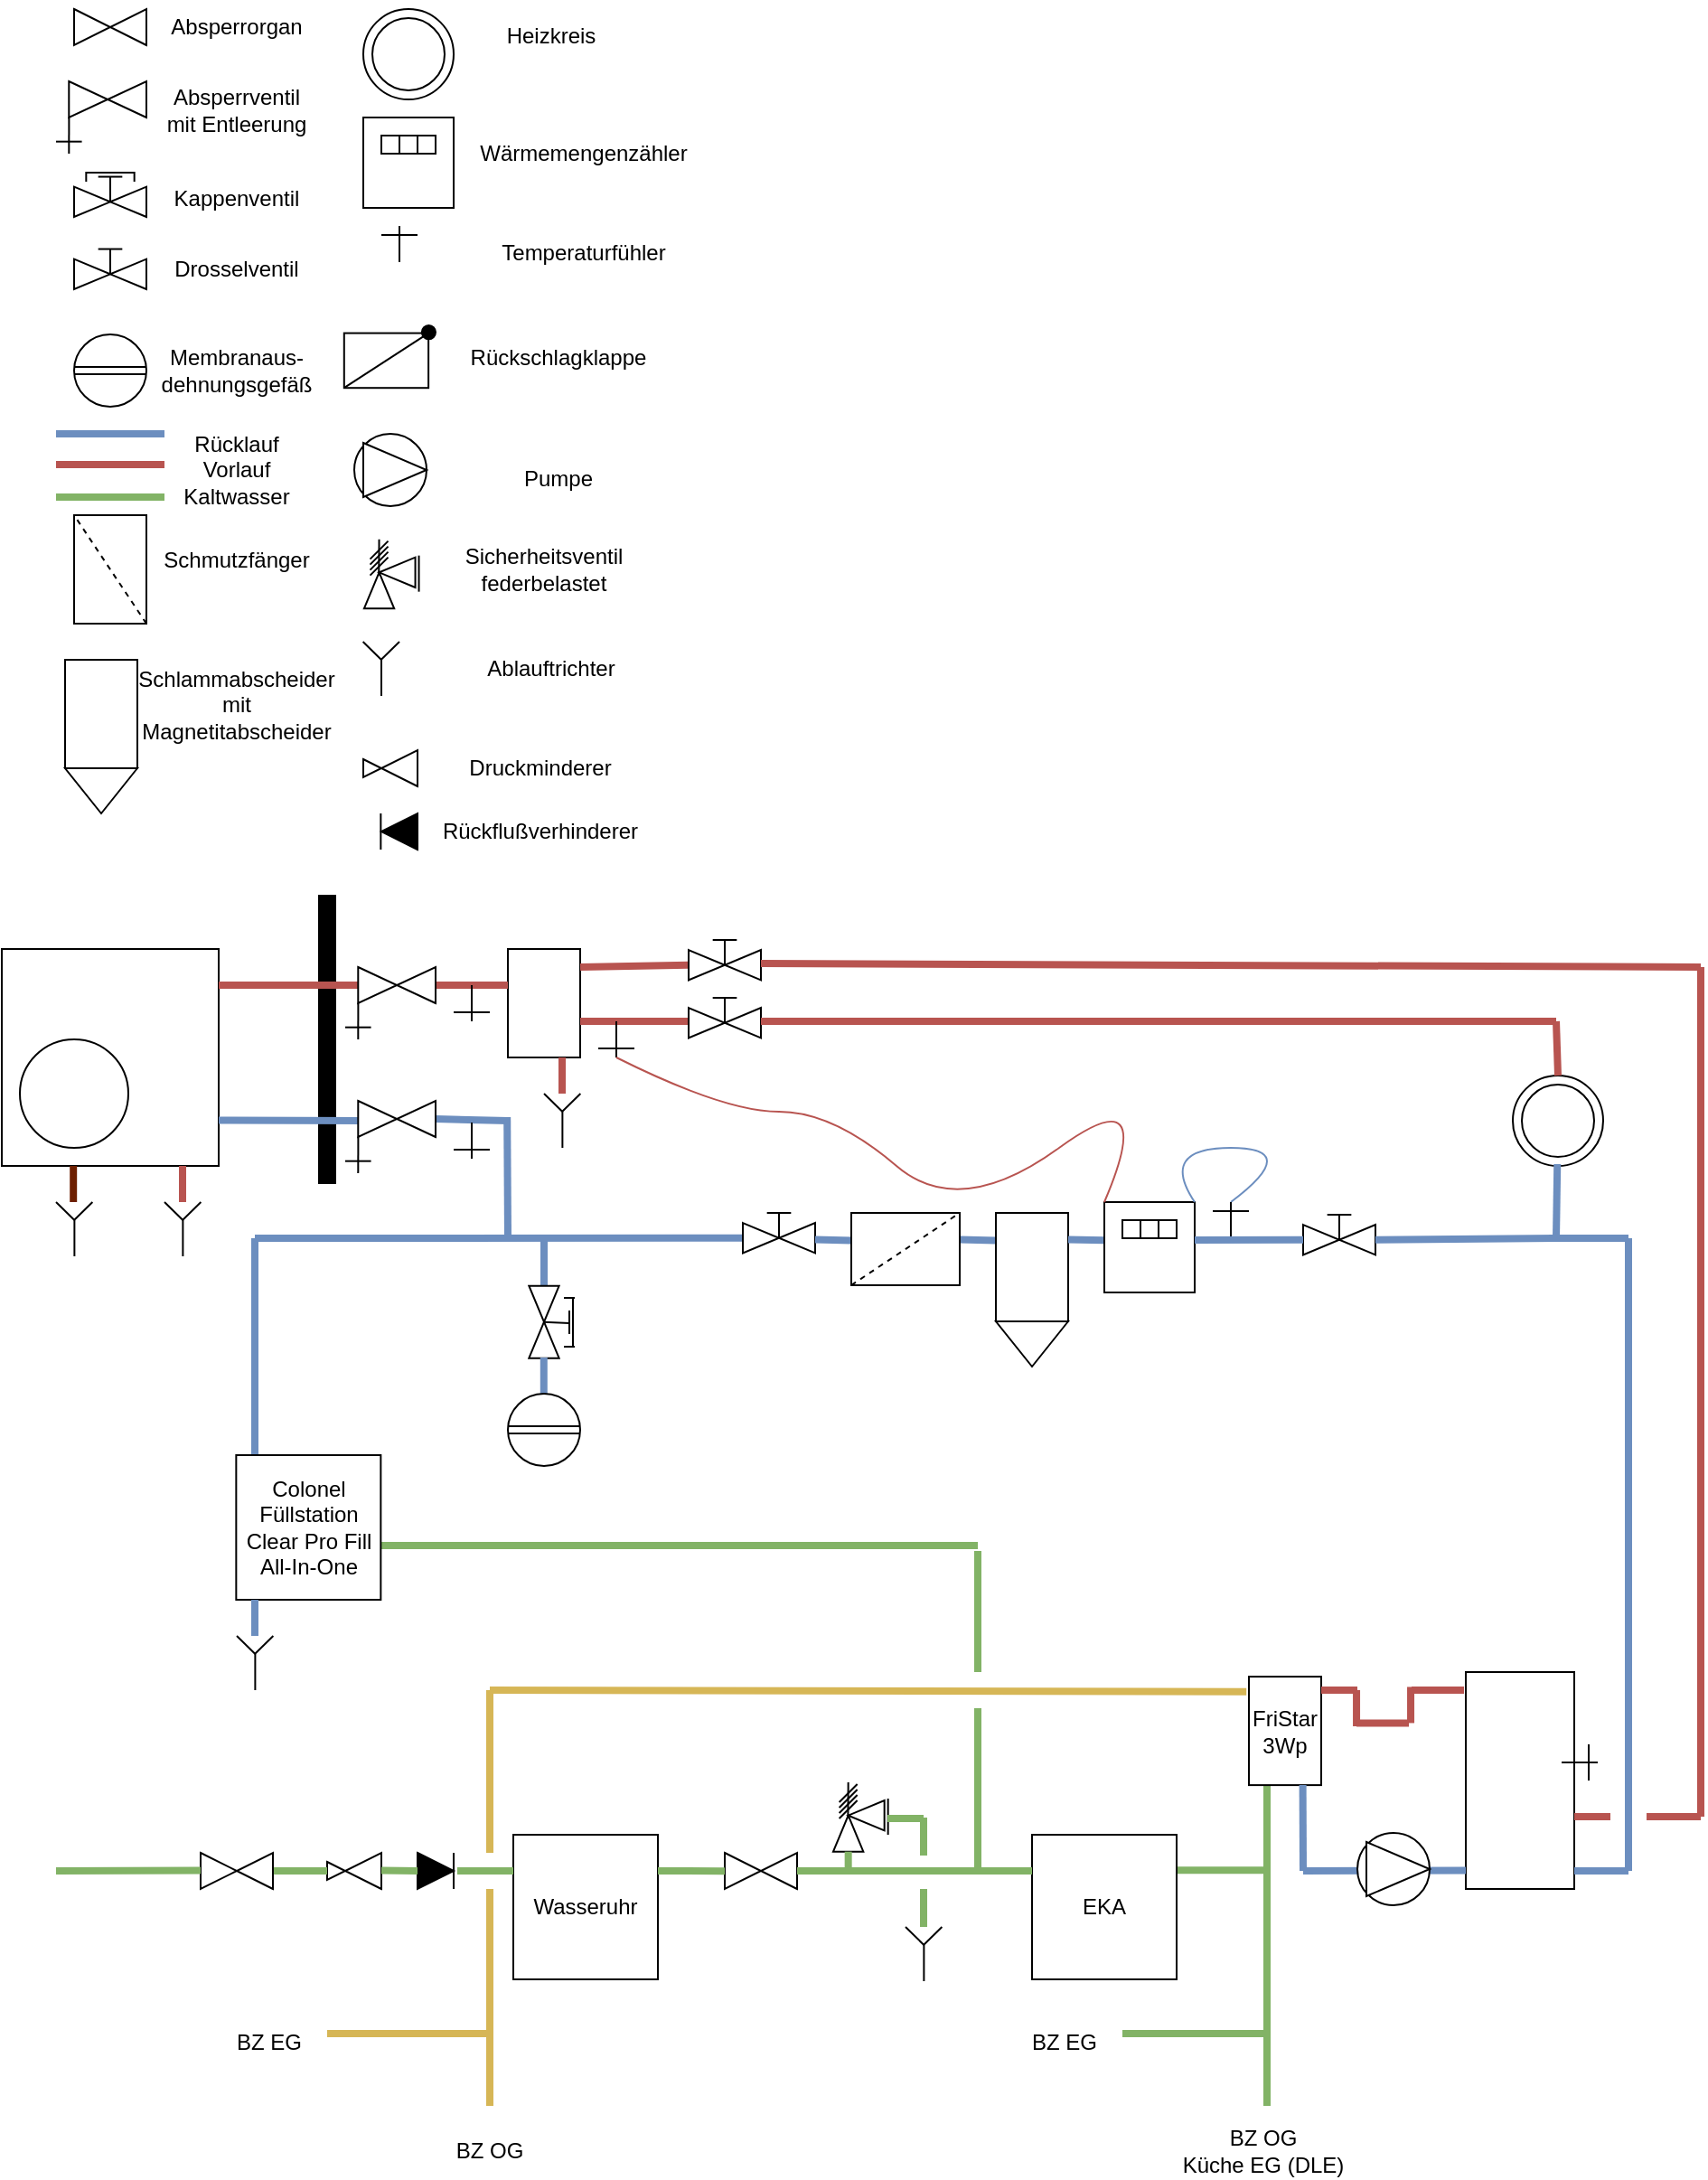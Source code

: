 <mxfile version="24.7.12">
  <diagram name="Seite-1" id="sB4p62nrwVd86XO2K_Cy">
    <mxGraphModel dx="2289" dy="1145" grid="1" gridSize="10" guides="1" tooltips="1" connect="1" arrows="1" fold="1" page="1" pageScale="1" pageWidth="827" pageHeight="1169" math="0" shadow="0">
      <root>
        <mxCell id="0" />
        <mxCell id="1" parent="0" />
        <mxCell id="77hK2U9cgVGzca_YEiAG-3" value="" style="group" vertex="1" connectable="0" parent="1">
          <mxGeometry x="20" y="120" width="40" height="20" as="geometry" />
        </mxCell>
        <mxCell id="77hK2U9cgVGzca_YEiAG-1" value="" style="triangle;whiteSpace=wrap;html=1;" vertex="1" parent="77hK2U9cgVGzca_YEiAG-3">
          <mxGeometry width="20" height="20" as="geometry" />
        </mxCell>
        <mxCell id="77hK2U9cgVGzca_YEiAG-2" value="" style="triangle;whiteSpace=wrap;html=1;rotation=-180;" vertex="1" parent="77hK2U9cgVGzca_YEiAG-3">
          <mxGeometry x="20" width="20" height="20" as="geometry" />
        </mxCell>
        <mxCell id="77hK2U9cgVGzca_YEiAG-22" value="" style="endArrow=none;html=1;rounded=0;jumpSize=6;strokeWidth=4;fillColor=#dae8fc;strokeColor=#6c8ebf;" edge="1" parent="1">
          <mxGeometry width="50" height="50" relative="1" as="geometry">
            <mxPoint x="10" y="355" as="sourcePoint" />
            <mxPoint x="70" y="355" as="targetPoint" />
          </mxGeometry>
        </mxCell>
        <mxCell id="77hK2U9cgVGzca_YEiAG-23" value="" style="endArrow=none;html=1;rounded=0;jumpSize=6;strokeWidth=4;fillColor=#f8cecc;strokeColor=#b85450;" edge="1" parent="1">
          <mxGeometry width="50" height="50" relative="1" as="geometry">
            <mxPoint x="10" y="372" as="sourcePoint" />
            <mxPoint x="70" y="372" as="targetPoint" />
          </mxGeometry>
        </mxCell>
        <mxCell id="77hK2U9cgVGzca_YEiAG-24" value="" style="whiteSpace=wrap;html=1;aspect=fixed;" vertex="1" parent="1">
          <mxGeometry x="-20" y="640" width="120" height="120" as="geometry" />
        </mxCell>
        <mxCell id="77hK2U9cgVGzca_YEiAG-25" value="" style="ellipse;whiteSpace=wrap;html=1;aspect=fixed;" vertex="1" parent="1">
          <mxGeometry x="-10" y="690" width="60" height="60" as="geometry" />
        </mxCell>
        <mxCell id="77hK2U9cgVGzca_YEiAG-26" value="" style="rounded=0;whiteSpace=wrap;html=1;" vertex="1" parent="1">
          <mxGeometry x="260" y="640" width="40" height="60" as="geometry" />
        </mxCell>
        <mxCell id="77hK2U9cgVGzca_YEiAG-29" value="" style="group" vertex="1" connectable="0" parent="1">
          <mxGeometry x="10" y="160" width="50" height="40" as="geometry" />
        </mxCell>
        <mxCell id="77hK2U9cgVGzca_YEiAG-7" value="" style="endArrow=none;html=1;rounded=0;" edge="1" parent="77hK2U9cgVGzca_YEiAG-29">
          <mxGeometry width="50" height="50" relative="1" as="geometry">
            <mxPoint y="33.333" as="sourcePoint" />
            <mxPoint x="14.286" y="33.333" as="targetPoint" />
          </mxGeometry>
        </mxCell>
        <mxCell id="77hK2U9cgVGzca_YEiAG-27" value="" style="group" vertex="1" connectable="0" parent="77hK2U9cgVGzca_YEiAG-29">
          <mxGeometry x="7.143" width="42.857" height="40" as="geometry" />
        </mxCell>
        <mxCell id="77hK2U9cgVGzca_YEiAG-4" value="" style="triangle;whiteSpace=wrap;html=1;" vertex="1" parent="77hK2U9cgVGzca_YEiAG-27">
          <mxGeometry width="21.429" height="20" as="geometry" />
        </mxCell>
        <mxCell id="77hK2U9cgVGzca_YEiAG-5" value="" style="triangle;whiteSpace=wrap;html=1;rotation=-180;" vertex="1" parent="77hK2U9cgVGzca_YEiAG-27">
          <mxGeometry x="21.429" width="21.429" height="20" as="geometry" />
        </mxCell>
        <mxCell id="77hK2U9cgVGzca_YEiAG-6" value="" style="endArrow=none;html=1;rounded=0;entryX=0.003;entryY=0.985;entryDx=0;entryDy=0;entryPerimeter=0;" edge="1" parent="77hK2U9cgVGzca_YEiAG-27" target="77hK2U9cgVGzca_YEiAG-4">
          <mxGeometry width="50" height="50" relative="1" as="geometry">
            <mxPoint y="40" as="sourcePoint" />
            <mxPoint x="0.714" y="19.333" as="targetPoint" />
          </mxGeometry>
        </mxCell>
        <mxCell id="77hK2U9cgVGzca_YEiAG-30" value="" style="group" vertex="1" connectable="0" parent="1">
          <mxGeometry x="20" y="210" width="40" height="25" as="geometry" />
        </mxCell>
        <mxCell id="77hK2U9cgVGzca_YEiAG-8" value="" style="group" vertex="1" connectable="0" parent="77hK2U9cgVGzca_YEiAG-30">
          <mxGeometry y="8.333" width="40" height="16.667" as="geometry" />
        </mxCell>
        <mxCell id="77hK2U9cgVGzca_YEiAG-9" value="" style="triangle;whiteSpace=wrap;html=1;" vertex="1" parent="77hK2U9cgVGzca_YEiAG-8">
          <mxGeometry width="20" height="16.667" as="geometry" />
        </mxCell>
        <mxCell id="77hK2U9cgVGzca_YEiAG-10" value="" style="triangle;whiteSpace=wrap;html=1;rotation=-180;" vertex="1" parent="77hK2U9cgVGzca_YEiAG-8">
          <mxGeometry x="20" width="20" height="16.667" as="geometry" />
        </mxCell>
        <mxCell id="77hK2U9cgVGzca_YEiAG-11" value="" style="endArrow=none;html=1;rounded=0;exitX=1;exitY=0.5;exitDx=0;exitDy=0;" edge="1" parent="77hK2U9cgVGzca_YEiAG-30" source="77hK2U9cgVGzca_YEiAG-9">
          <mxGeometry width="50" height="50" relative="1" as="geometry">
            <mxPoint x="20" y="13.889" as="sourcePoint" />
            <mxPoint x="20" y="2.778" as="targetPoint" />
          </mxGeometry>
        </mxCell>
        <mxCell id="77hK2U9cgVGzca_YEiAG-12" value="" style="endArrow=none;html=1;rounded=0;" edge="1" parent="77hK2U9cgVGzca_YEiAG-30">
          <mxGeometry width="50" height="50" relative="1" as="geometry">
            <mxPoint x="13.333" y="2.778" as="sourcePoint" />
            <mxPoint x="26.667" y="2.778" as="targetPoint" />
          </mxGeometry>
        </mxCell>
        <mxCell id="77hK2U9cgVGzca_YEiAG-13" value="" style="endArrow=none;html=1;rounded=0;" edge="1" parent="77hK2U9cgVGzca_YEiAG-30">
          <mxGeometry width="50" height="50" relative="1" as="geometry">
            <mxPoint x="6.667" y="0.556" as="sourcePoint" />
            <mxPoint x="33.333" y="0.556" as="targetPoint" />
          </mxGeometry>
        </mxCell>
        <mxCell id="77hK2U9cgVGzca_YEiAG-14" value="" style="endArrow=none;html=1;rounded=0;" edge="1" parent="77hK2U9cgVGzca_YEiAG-30">
          <mxGeometry width="50" height="50" relative="1" as="geometry">
            <mxPoint x="6.667" y="5.556" as="sourcePoint" />
            <mxPoint x="6.667" as="targetPoint" />
          </mxGeometry>
        </mxCell>
        <mxCell id="77hK2U9cgVGzca_YEiAG-15" value="" style="endArrow=none;html=1;rounded=0;" edge="1" parent="77hK2U9cgVGzca_YEiAG-30">
          <mxGeometry width="50" height="50" relative="1" as="geometry">
            <mxPoint x="13.333" y="0.556" as="sourcePoint" />
            <mxPoint x="33.333" y="0.556" as="targetPoint" />
          </mxGeometry>
        </mxCell>
        <mxCell id="77hK2U9cgVGzca_YEiAG-17" value="" style="endArrow=none;html=1;rounded=0;" edge="1" parent="77hK2U9cgVGzca_YEiAG-30">
          <mxGeometry width="50" height="50" relative="1" as="geometry">
            <mxPoint x="6.667" y="2.778" as="sourcePoint" />
            <mxPoint x="6.667" y="2.778" as="targetPoint" />
          </mxGeometry>
        </mxCell>
        <mxCell id="77hK2U9cgVGzca_YEiAG-18" value="" style="endArrow=none;html=1;rounded=0;" edge="1" parent="77hK2U9cgVGzca_YEiAG-30">
          <mxGeometry width="50" height="50" relative="1" as="geometry">
            <mxPoint x="33.333" y="5.556" as="sourcePoint" />
            <mxPoint x="33.333" as="targetPoint" />
          </mxGeometry>
        </mxCell>
        <mxCell id="77hK2U9cgVGzca_YEiAG-32" value="" style="group" vertex="1" connectable="0" parent="1">
          <mxGeometry x="20" y="300" width="40" height="40" as="geometry" />
        </mxCell>
        <mxCell id="77hK2U9cgVGzca_YEiAG-19" value="" style="ellipse;whiteSpace=wrap;html=1;aspect=fixed;" vertex="1" parent="77hK2U9cgVGzca_YEiAG-32">
          <mxGeometry width="40" height="40" as="geometry" />
        </mxCell>
        <mxCell id="77hK2U9cgVGzca_YEiAG-20" value="" style="endArrow=none;html=1;rounded=0;entryX=1;entryY=0.5;entryDx=0;entryDy=0;exitX=0;exitY=0.5;exitDx=0;exitDy=0;" edge="1" parent="77hK2U9cgVGzca_YEiAG-32">
          <mxGeometry width="50" height="50" relative="1" as="geometry">
            <mxPoint x="5.684e-14" y="22" as="sourcePoint" />
            <mxPoint x="40.0" y="22" as="targetPoint" />
          </mxGeometry>
        </mxCell>
        <mxCell id="77hK2U9cgVGzca_YEiAG-21" value="" style="endArrow=none;html=1;rounded=0;entryX=1;entryY=0.5;entryDx=0;entryDy=0;exitX=0;exitY=0.5;exitDx=0;exitDy=0;" edge="1" parent="77hK2U9cgVGzca_YEiAG-32">
          <mxGeometry width="50" height="50" relative="1" as="geometry">
            <mxPoint y="17.967" as="sourcePoint" />
            <mxPoint x="40" y="17.967" as="targetPoint" />
          </mxGeometry>
        </mxCell>
        <mxCell id="77hK2U9cgVGzca_YEiAG-33" value="" style="endArrow=none;html=1;rounded=0;strokeWidth=10;" edge="1" parent="1">
          <mxGeometry width="50" height="50" relative="1" as="geometry">
            <mxPoint x="160" y="770" as="sourcePoint" />
            <mxPoint x="160" y="610" as="targetPoint" />
          </mxGeometry>
        </mxCell>
        <mxCell id="77hK2U9cgVGzca_YEiAG-34" value="" style="endArrow=none;html=1;rounded=0;jumpSize=6;strokeWidth=4;fillColor=#f8cecc;strokeColor=#b85450;" edge="1" parent="1">
          <mxGeometry width="50" height="50" relative="1" as="geometry">
            <mxPoint x="100" y="660" as="sourcePoint" />
            <mxPoint x="180" y="660" as="targetPoint" />
          </mxGeometry>
        </mxCell>
        <mxCell id="77hK2U9cgVGzca_YEiAG-35" value="" style="endArrow=none;html=1;rounded=0;jumpSize=6;strokeWidth=4;fillColor=#dae8fc;strokeColor=#6c8ebf;" edge="1" parent="1">
          <mxGeometry width="50" height="50" relative="1" as="geometry">
            <mxPoint x="100" y="734.78" as="sourcePoint" />
            <mxPoint x="180" y="735" as="targetPoint" />
          </mxGeometry>
        </mxCell>
        <mxCell id="77hK2U9cgVGzca_YEiAG-60" value="" style="endArrow=none;html=1;rounded=0;jumpSize=6;strokeWidth=4;fillColor=#f8cecc;strokeColor=#b85450;exitX=0;exitY=0.5;exitDx=0;exitDy=0;" edge="1" parent="1" source="77hK2U9cgVGzca_YEiAG-188">
          <mxGeometry width="50" height="50" relative="1" as="geometry">
            <mxPoint x="230" y="660" as="sourcePoint" />
            <mxPoint x="260" y="660" as="targetPoint" />
          </mxGeometry>
        </mxCell>
        <mxCell id="77hK2U9cgVGzca_YEiAG-61" value="" style="endArrow=none;html=1;rounded=0;jumpSize=6;strokeWidth=4;fillColor=#dae8fc;strokeColor=#6c8ebf;entryX=0;entryY=0.5;entryDx=0;entryDy=0;" edge="1" parent="1" target="77hK2U9cgVGzca_YEiAG-109">
          <mxGeometry width="50" height="50" relative="1" as="geometry">
            <mxPoint x="120" y="800" as="sourcePoint" />
            <mxPoint x="330" y="800.8" as="targetPoint" />
          </mxGeometry>
        </mxCell>
        <mxCell id="77hK2U9cgVGzca_YEiAG-62" value="" style="endArrow=none;html=1;rounded=0;jumpSize=6;strokeWidth=4;fillColor=#dae8fc;strokeColor=#6c8ebf;" edge="1" parent="1">
          <mxGeometry width="50" height="50" relative="1" as="geometry">
            <mxPoint x="280" y="826" as="sourcePoint" />
            <mxPoint x="280" y="801" as="targetPoint" />
          </mxGeometry>
        </mxCell>
        <mxCell id="77hK2U9cgVGzca_YEiAG-75" value="" style="group;rotation=90;" vertex="1" connectable="0" parent="1">
          <mxGeometry x="264" y="834" width="40" height="25" as="geometry" />
        </mxCell>
        <mxCell id="77hK2U9cgVGzca_YEiAG-76" value="" style="group;rotation=90;" vertex="1" connectable="0" parent="77hK2U9cgVGzca_YEiAG-75">
          <mxGeometry x="-4" y="4" width="40" height="16.667" as="geometry" />
        </mxCell>
        <mxCell id="77hK2U9cgVGzca_YEiAG-77" value="" style="triangle;whiteSpace=wrap;html=1;rotation=90;" vertex="1" parent="77hK2U9cgVGzca_YEiAG-76">
          <mxGeometry x="10" y="-10" width="20" height="16.667" as="geometry" />
        </mxCell>
        <mxCell id="77hK2U9cgVGzca_YEiAG-78" value="" style="triangle;whiteSpace=wrap;html=1;rotation=-90;" vertex="1" parent="77hK2U9cgVGzca_YEiAG-76">
          <mxGeometry x="10" y="10" width="20" height="16.667" as="geometry" />
        </mxCell>
        <mxCell id="77hK2U9cgVGzca_YEiAG-79" value="" style="endArrow=none;html=1;rounded=0;exitX=1;exitY=0.5;exitDx=0;exitDy=0;" edge="1" parent="77hK2U9cgVGzca_YEiAG-75" source="77hK2U9cgVGzca_YEiAG-77">
          <mxGeometry width="50" height="50" relative="1" as="geometry">
            <mxPoint x="19" y="13" as="sourcePoint" />
            <mxPoint x="30" y="13" as="targetPoint" />
          </mxGeometry>
        </mxCell>
        <mxCell id="77hK2U9cgVGzca_YEiAG-80" value="" style="endArrow=none;html=1;rounded=0;" edge="1" parent="77hK2U9cgVGzca_YEiAG-75">
          <mxGeometry width="50" height="50" relative="1" as="geometry">
            <mxPoint x="30" y="6" as="sourcePoint" />
            <mxPoint x="30" y="19" as="targetPoint" />
          </mxGeometry>
        </mxCell>
        <mxCell id="77hK2U9cgVGzca_YEiAG-81" value="" style="endArrow=none;html=1;rounded=0;" edge="1" parent="77hK2U9cgVGzca_YEiAG-75">
          <mxGeometry width="50" height="50" relative="1" as="geometry">
            <mxPoint x="32" y="-1" as="sourcePoint" />
            <mxPoint x="32" y="26" as="targetPoint" />
          </mxGeometry>
        </mxCell>
        <mxCell id="77hK2U9cgVGzca_YEiAG-82" value="" style="endArrow=none;html=1;rounded=0;" edge="1" parent="77hK2U9cgVGzca_YEiAG-75">
          <mxGeometry width="50" height="50" relative="1" as="geometry">
            <mxPoint x="27" y="-1" as="sourcePoint" />
            <mxPoint x="33" y="-1" as="targetPoint" />
          </mxGeometry>
        </mxCell>
        <mxCell id="77hK2U9cgVGzca_YEiAG-83" value="" style="endArrow=none;html=1;rounded=0;" edge="1" parent="77hK2U9cgVGzca_YEiAG-75">
          <mxGeometry width="50" height="50" relative="1" as="geometry">
            <mxPoint x="32" y="6" as="sourcePoint" />
            <mxPoint x="32" y="26" as="targetPoint" />
          </mxGeometry>
        </mxCell>
        <mxCell id="77hK2U9cgVGzca_YEiAG-84" value="" style="endArrow=none;html=1;rounded=0;" edge="1" parent="77hK2U9cgVGzca_YEiAG-75">
          <mxGeometry width="50" height="50" relative="1" as="geometry">
            <mxPoint x="30" y="-1" as="sourcePoint" />
            <mxPoint x="30" y="-1" as="targetPoint" />
          </mxGeometry>
        </mxCell>
        <mxCell id="77hK2U9cgVGzca_YEiAG-85" value="" style="endArrow=none;html=1;rounded=0;" edge="1" parent="77hK2U9cgVGzca_YEiAG-75">
          <mxGeometry width="50" height="50" relative="1" as="geometry">
            <mxPoint x="27" y="26" as="sourcePoint" />
            <mxPoint x="33" y="26" as="targetPoint" />
          </mxGeometry>
        </mxCell>
        <mxCell id="77hK2U9cgVGzca_YEiAG-87" value="" style="endArrow=none;html=1;rounded=0;jumpSize=6;strokeWidth=4;fillColor=#dae8fc;strokeColor=#6c8ebf;" edge="1" parent="1">
          <mxGeometry width="50" height="50" relative="1" as="geometry">
            <mxPoint x="279.89" y="891" as="sourcePoint" />
            <mxPoint x="279.89" y="866" as="targetPoint" />
          </mxGeometry>
        </mxCell>
        <mxCell id="77hK2U9cgVGzca_YEiAG-88" value="" style="group" vertex="1" connectable="0" parent="1">
          <mxGeometry x="260" y="886" width="40" height="40" as="geometry" />
        </mxCell>
        <mxCell id="77hK2U9cgVGzca_YEiAG-89" value="" style="ellipse;whiteSpace=wrap;html=1;aspect=fixed;" vertex="1" parent="77hK2U9cgVGzca_YEiAG-88">
          <mxGeometry width="40" height="40" as="geometry" />
        </mxCell>
        <mxCell id="77hK2U9cgVGzca_YEiAG-90" value="" style="endArrow=none;html=1;rounded=0;entryX=1;entryY=0.5;entryDx=0;entryDy=0;exitX=0;exitY=0.5;exitDx=0;exitDy=0;" edge="1" parent="77hK2U9cgVGzca_YEiAG-88">
          <mxGeometry width="50" height="50" relative="1" as="geometry">
            <mxPoint x="5.684e-14" y="22" as="sourcePoint" />
            <mxPoint x="40.0" y="22" as="targetPoint" />
          </mxGeometry>
        </mxCell>
        <mxCell id="77hK2U9cgVGzca_YEiAG-91" value="" style="endArrow=none;html=1;rounded=0;entryX=1;entryY=0.5;entryDx=0;entryDy=0;exitX=0;exitY=0.5;exitDx=0;exitDy=0;" edge="1" parent="77hK2U9cgVGzca_YEiAG-88">
          <mxGeometry width="50" height="50" relative="1" as="geometry">
            <mxPoint y="17.967" as="sourcePoint" />
            <mxPoint x="40" y="17.967" as="targetPoint" />
          </mxGeometry>
        </mxCell>
        <mxCell id="77hK2U9cgVGzca_YEiAG-99" value="" style="group" vertex="1" connectable="0" parent="1">
          <mxGeometry x="20" y="252.778" width="40" height="22.222" as="geometry" />
        </mxCell>
        <mxCell id="77hK2U9cgVGzca_YEiAG-50" value="" style="group" vertex="1" connectable="0" parent="77hK2U9cgVGzca_YEiAG-99">
          <mxGeometry y="5.556" width="40" height="16.667" as="geometry" />
        </mxCell>
        <mxCell id="77hK2U9cgVGzca_YEiAG-51" value="" style="triangle;whiteSpace=wrap;html=1;" vertex="1" parent="77hK2U9cgVGzca_YEiAG-50">
          <mxGeometry width="20" height="16.667" as="geometry" />
        </mxCell>
        <mxCell id="77hK2U9cgVGzca_YEiAG-52" value="" style="triangle;whiteSpace=wrap;html=1;rotation=-180;" vertex="1" parent="77hK2U9cgVGzca_YEiAG-50">
          <mxGeometry x="20" width="20" height="16.667" as="geometry" />
        </mxCell>
        <mxCell id="77hK2U9cgVGzca_YEiAG-53" value="" style="endArrow=none;html=1;rounded=0;exitX=1;exitY=0.5;exitDx=0;exitDy=0;" edge="1" parent="77hK2U9cgVGzca_YEiAG-99" source="77hK2U9cgVGzca_YEiAG-51">
          <mxGeometry width="50" height="50" relative="1" as="geometry">
            <mxPoint x="20" y="11.111" as="sourcePoint" />
            <mxPoint x="20" as="targetPoint" />
          </mxGeometry>
        </mxCell>
        <mxCell id="77hK2U9cgVGzca_YEiAG-54" value="" style="endArrow=none;html=1;rounded=0;" edge="1" parent="77hK2U9cgVGzca_YEiAG-99">
          <mxGeometry width="50" height="50" relative="1" as="geometry">
            <mxPoint x="13.333" as="sourcePoint" />
            <mxPoint x="26.667" as="targetPoint" />
          </mxGeometry>
        </mxCell>
        <mxCell id="77hK2U9cgVGzca_YEiAG-58" value="" style="endArrow=none;html=1;rounded=0;" edge="1" parent="77hK2U9cgVGzca_YEiAG-99">
          <mxGeometry width="50" height="50" relative="1" as="geometry">
            <mxPoint x="6.667" as="sourcePoint" />
            <mxPoint x="6.667" as="targetPoint" />
          </mxGeometry>
        </mxCell>
        <mxCell id="77hK2U9cgVGzca_YEiAG-100" value="" style="group" vertex="1" connectable="0" parent="1">
          <mxGeometry x="700" y="786.998" width="40" height="22.222" as="geometry" />
        </mxCell>
        <mxCell id="77hK2U9cgVGzca_YEiAG-101" value="" style="group" vertex="1" connectable="0" parent="77hK2U9cgVGzca_YEiAG-100">
          <mxGeometry y="5.556" width="40" height="16.667" as="geometry" />
        </mxCell>
        <mxCell id="77hK2U9cgVGzca_YEiAG-102" value="" style="triangle;whiteSpace=wrap;html=1;" vertex="1" parent="77hK2U9cgVGzca_YEiAG-101">
          <mxGeometry width="20" height="16.667" as="geometry" />
        </mxCell>
        <mxCell id="77hK2U9cgVGzca_YEiAG-103" value="" style="triangle;whiteSpace=wrap;html=1;rotation=-180;" vertex="1" parent="77hK2U9cgVGzca_YEiAG-101">
          <mxGeometry x="20" width="20" height="16.667" as="geometry" />
        </mxCell>
        <mxCell id="77hK2U9cgVGzca_YEiAG-104" value="" style="endArrow=none;html=1;rounded=0;exitX=1;exitY=0.5;exitDx=0;exitDy=0;" edge="1" parent="77hK2U9cgVGzca_YEiAG-100" source="77hK2U9cgVGzca_YEiAG-102">
          <mxGeometry width="50" height="50" relative="1" as="geometry">
            <mxPoint x="20" y="11.111" as="sourcePoint" />
            <mxPoint x="20" as="targetPoint" />
          </mxGeometry>
        </mxCell>
        <mxCell id="77hK2U9cgVGzca_YEiAG-105" value="" style="endArrow=none;html=1;rounded=0;" edge="1" parent="77hK2U9cgVGzca_YEiAG-100">
          <mxGeometry width="50" height="50" relative="1" as="geometry">
            <mxPoint x="13.333" as="sourcePoint" />
            <mxPoint x="26.667" as="targetPoint" />
          </mxGeometry>
        </mxCell>
        <mxCell id="77hK2U9cgVGzca_YEiAG-106" value="" style="endArrow=none;html=1;rounded=0;" edge="1" parent="77hK2U9cgVGzca_YEiAG-100">
          <mxGeometry width="50" height="50" relative="1" as="geometry">
            <mxPoint x="6.667" as="sourcePoint" />
            <mxPoint x="6.667" as="targetPoint" />
          </mxGeometry>
        </mxCell>
        <mxCell id="77hK2U9cgVGzca_YEiAG-107" value="" style="group" vertex="1" connectable="0" parent="1">
          <mxGeometry x="390" y="785.998" width="40" height="22.222" as="geometry" />
        </mxCell>
        <mxCell id="77hK2U9cgVGzca_YEiAG-108" value="" style="group" vertex="1" connectable="0" parent="77hK2U9cgVGzca_YEiAG-107">
          <mxGeometry y="5.556" width="40" height="16.667" as="geometry" />
        </mxCell>
        <mxCell id="77hK2U9cgVGzca_YEiAG-109" value="" style="triangle;whiteSpace=wrap;html=1;" vertex="1" parent="77hK2U9cgVGzca_YEiAG-108">
          <mxGeometry width="20" height="16.667" as="geometry" />
        </mxCell>
        <mxCell id="77hK2U9cgVGzca_YEiAG-110" value="" style="triangle;whiteSpace=wrap;html=1;rotation=-180;" vertex="1" parent="77hK2U9cgVGzca_YEiAG-108">
          <mxGeometry x="20" width="20" height="16.667" as="geometry" />
        </mxCell>
        <mxCell id="77hK2U9cgVGzca_YEiAG-111" value="" style="endArrow=none;html=1;rounded=0;exitX=1;exitY=0.5;exitDx=0;exitDy=0;" edge="1" parent="77hK2U9cgVGzca_YEiAG-107" source="77hK2U9cgVGzca_YEiAG-109">
          <mxGeometry width="50" height="50" relative="1" as="geometry">
            <mxPoint x="20" y="11.111" as="sourcePoint" />
            <mxPoint x="20" as="targetPoint" />
          </mxGeometry>
        </mxCell>
        <mxCell id="77hK2U9cgVGzca_YEiAG-112" value="" style="endArrow=none;html=1;rounded=0;" edge="1" parent="77hK2U9cgVGzca_YEiAG-107">
          <mxGeometry width="50" height="50" relative="1" as="geometry">
            <mxPoint x="13.333" as="sourcePoint" />
            <mxPoint x="26.667" as="targetPoint" />
          </mxGeometry>
        </mxCell>
        <mxCell id="77hK2U9cgVGzca_YEiAG-113" value="" style="endArrow=none;html=1;rounded=0;" edge="1" parent="77hK2U9cgVGzca_YEiAG-107">
          <mxGeometry width="50" height="50" relative="1" as="geometry">
            <mxPoint x="6.667" as="sourcePoint" />
            <mxPoint x="6.667" as="targetPoint" />
          </mxGeometry>
        </mxCell>
        <mxCell id="77hK2U9cgVGzca_YEiAG-118" value="" style="endArrow=none;html=1;rounded=0;jumpSize=6;strokeWidth=4;fillColor=#dae8fc;strokeColor=#6c8ebf;" edge="1" parent="1">
          <mxGeometry width="50" height="50" relative="1" as="geometry">
            <mxPoint x="430" y="800.79" as="sourcePoint" />
            <mxPoint x="450" y="801.21" as="targetPoint" />
          </mxGeometry>
        </mxCell>
        <mxCell id="77hK2U9cgVGzca_YEiAG-121" value="" style="endArrow=none;html=1;rounded=0;jumpSize=6;strokeWidth=4;fillColor=#dae8fc;strokeColor=#6c8ebf;" edge="1" parent="1">
          <mxGeometry width="50" height="50" relative="1" as="geometry">
            <mxPoint x="510" y="800.79" as="sourcePoint" />
            <mxPoint x="530" y="801.21" as="targetPoint" />
          </mxGeometry>
        </mxCell>
        <mxCell id="77hK2U9cgVGzca_YEiAG-123" value="" style="group" vertex="1" connectable="0" parent="1">
          <mxGeometry x="450" y="786" width="60" height="40" as="geometry" />
        </mxCell>
        <mxCell id="77hK2U9cgVGzca_YEiAG-114" value="" style="rounded=0;whiteSpace=wrap;html=1;rotation=90;" vertex="1" parent="77hK2U9cgVGzca_YEiAG-123">
          <mxGeometry x="10" y="-10" width="40" height="60" as="geometry" />
        </mxCell>
        <mxCell id="77hK2U9cgVGzca_YEiAG-115" value="" style="endArrow=none;dashed=1;html=1;rounded=0;entryX=0;entryY=0;entryDx=0;entryDy=0;exitX=1;exitY=1;exitDx=0;exitDy=0;" edge="1" parent="77hK2U9cgVGzca_YEiAG-123" source="77hK2U9cgVGzca_YEiAG-114" target="77hK2U9cgVGzca_YEiAG-114">
          <mxGeometry width="50" height="50" relative="1" as="geometry">
            <mxPoint x="265" y="155" as="sourcePoint" />
            <mxPoint x="315" y="105" as="targetPoint" />
          </mxGeometry>
        </mxCell>
        <mxCell id="77hK2U9cgVGzca_YEiAG-124" value="" style="group;rotation=-90;" vertex="1" connectable="0" parent="1">
          <mxGeometry x="10" y="410" width="60" height="40" as="geometry" />
        </mxCell>
        <mxCell id="77hK2U9cgVGzca_YEiAG-125" value="" style="rounded=0;whiteSpace=wrap;html=1;rotation=0;" vertex="1" parent="77hK2U9cgVGzca_YEiAG-124">
          <mxGeometry x="10" y="-10" width="40" height="60" as="geometry" />
        </mxCell>
        <mxCell id="77hK2U9cgVGzca_YEiAG-126" value="" style="endArrow=none;dashed=1;html=1;rounded=0;entryX=0;entryY=0;entryDx=0;entryDy=0;exitX=1;exitY=1;exitDx=0;exitDy=0;" edge="1" parent="77hK2U9cgVGzca_YEiAG-124" source="77hK2U9cgVGzca_YEiAG-125" target="77hK2U9cgVGzca_YEiAG-125">
          <mxGeometry width="50" height="50" relative="1" as="geometry">
            <mxPoint x="165" y="-215" as="sourcePoint" />
            <mxPoint x="115" y="-265" as="targetPoint" />
          </mxGeometry>
        </mxCell>
        <mxCell id="77hK2U9cgVGzca_YEiAG-127" value="" style="group" vertex="1" connectable="0" parent="1">
          <mxGeometry x="15" y="480" width="40" height="85" as="geometry" />
        </mxCell>
        <mxCell id="77hK2U9cgVGzca_YEiAG-116" value="" style="rounded=0;whiteSpace=wrap;html=1;" vertex="1" parent="77hK2U9cgVGzca_YEiAG-127">
          <mxGeometry width="40" height="60" as="geometry" />
        </mxCell>
        <mxCell id="77hK2U9cgVGzca_YEiAG-117" value="" style="triangle;whiteSpace=wrap;html=1;rotation=90;" vertex="1" parent="77hK2U9cgVGzca_YEiAG-127">
          <mxGeometry x="7.5" y="52.5" width="25" height="40" as="geometry" />
        </mxCell>
        <mxCell id="77hK2U9cgVGzca_YEiAG-128" value="" style="group" vertex="1" connectable="0" parent="1">
          <mxGeometry x="530" y="786" width="40" height="85" as="geometry" />
        </mxCell>
        <mxCell id="77hK2U9cgVGzca_YEiAG-129" value="" style="rounded=0;whiteSpace=wrap;html=1;" vertex="1" parent="77hK2U9cgVGzca_YEiAG-128">
          <mxGeometry width="40" height="60" as="geometry" />
        </mxCell>
        <mxCell id="77hK2U9cgVGzca_YEiAG-130" value="" style="triangle;whiteSpace=wrap;html=1;rotation=90;" vertex="1" parent="77hK2U9cgVGzca_YEiAG-128">
          <mxGeometry x="7.5" y="52.5" width="25" height="40" as="geometry" />
        </mxCell>
        <mxCell id="77hK2U9cgVGzca_YEiAG-131" value="" style="endArrow=none;html=1;rounded=0;jumpSize=6;strokeWidth=4;fillColor=#dae8fc;strokeColor=#6c8ebf;" edge="1" parent="1">
          <mxGeometry width="50" height="50" relative="1" as="geometry">
            <mxPoint x="570" y="800.76" as="sourcePoint" />
            <mxPoint x="590" y="801.18" as="targetPoint" />
          </mxGeometry>
        </mxCell>
        <mxCell id="77hK2U9cgVGzca_YEiAG-134" value="" style="endArrow=none;html=1;rounded=0;jumpSize=6;strokeWidth=4;fillColor=#f8cecc;strokeColor=#b85450;entryX=0;entryY=0.5;entryDx=0;entryDy=0;" edge="1" parent="1" target="77hK2U9cgVGzca_YEiAG-145">
          <mxGeometry width="50" height="50" relative="1" as="geometry">
            <mxPoint x="300" y="650" as="sourcePoint" />
            <mxPoint x="330" y="650" as="targetPoint" />
          </mxGeometry>
        </mxCell>
        <mxCell id="77hK2U9cgVGzca_YEiAG-135" value="" style="endArrow=none;html=1;rounded=0;jumpSize=6;strokeWidth=4;fillColor=#f8cecc;strokeColor=#b85450;" edge="1" parent="1">
          <mxGeometry width="50" height="50" relative="1" as="geometry">
            <mxPoint x="300" y="680" as="sourcePoint" />
            <mxPoint x="360" y="680" as="targetPoint" />
          </mxGeometry>
        </mxCell>
        <mxCell id="77hK2U9cgVGzca_YEiAG-136" value="" style="group" vertex="1" connectable="0" parent="1">
          <mxGeometry x="360" y="666.998" width="40" height="22.222" as="geometry" />
        </mxCell>
        <mxCell id="77hK2U9cgVGzca_YEiAG-137" value="" style="group" vertex="1" connectable="0" parent="77hK2U9cgVGzca_YEiAG-136">
          <mxGeometry y="5.556" width="40" height="16.667" as="geometry" />
        </mxCell>
        <mxCell id="77hK2U9cgVGzca_YEiAG-138" value="" style="triangle;whiteSpace=wrap;html=1;" vertex="1" parent="77hK2U9cgVGzca_YEiAG-137">
          <mxGeometry width="20" height="16.667" as="geometry" />
        </mxCell>
        <mxCell id="77hK2U9cgVGzca_YEiAG-139" value="" style="triangle;whiteSpace=wrap;html=1;rotation=-180;" vertex="1" parent="77hK2U9cgVGzca_YEiAG-137">
          <mxGeometry x="20" width="20" height="16.667" as="geometry" />
        </mxCell>
        <mxCell id="77hK2U9cgVGzca_YEiAG-140" value="" style="endArrow=none;html=1;rounded=0;exitX=1;exitY=0.5;exitDx=0;exitDy=0;" edge="1" parent="77hK2U9cgVGzca_YEiAG-136" source="77hK2U9cgVGzca_YEiAG-138">
          <mxGeometry width="50" height="50" relative="1" as="geometry">
            <mxPoint x="20" y="11.111" as="sourcePoint" />
            <mxPoint x="20" as="targetPoint" />
          </mxGeometry>
        </mxCell>
        <mxCell id="77hK2U9cgVGzca_YEiAG-141" value="" style="endArrow=none;html=1;rounded=0;" edge="1" parent="77hK2U9cgVGzca_YEiAG-136">
          <mxGeometry width="50" height="50" relative="1" as="geometry">
            <mxPoint x="13.333" as="sourcePoint" />
            <mxPoint x="26.667" as="targetPoint" />
          </mxGeometry>
        </mxCell>
        <mxCell id="77hK2U9cgVGzca_YEiAG-142" value="" style="endArrow=none;html=1;rounded=0;" edge="1" parent="77hK2U9cgVGzca_YEiAG-136">
          <mxGeometry width="50" height="50" relative="1" as="geometry">
            <mxPoint x="6.667" as="sourcePoint" />
            <mxPoint x="6.667" as="targetPoint" />
          </mxGeometry>
        </mxCell>
        <mxCell id="77hK2U9cgVGzca_YEiAG-143" value="" style="group" vertex="1" connectable="0" parent="1">
          <mxGeometry x="360" y="634.998" width="40" height="22.222" as="geometry" />
        </mxCell>
        <mxCell id="77hK2U9cgVGzca_YEiAG-144" value="" style="group" vertex="1" connectable="0" parent="77hK2U9cgVGzca_YEiAG-143">
          <mxGeometry y="5.556" width="40" height="16.667" as="geometry" />
        </mxCell>
        <mxCell id="77hK2U9cgVGzca_YEiAG-145" value="" style="triangle;whiteSpace=wrap;html=1;" vertex="1" parent="77hK2U9cgVGzca_YEiAG-144">
          <mxGeometry width="20" height="16.667" as="geometry" />
        </mxCell>
        <mxCell id="77hK2U9cgVGzca_YEiAG-146" value="" style="triangle;whiteSpace=wrap;html=1;rotation=-180;" vertex="1" parent="77hK2U9cgVGzca_YEiAG-144">
          <mxGeometry x="20" width="20" height="16.667" as="geometry" />
        </mxCell>
        <mxCell id="77hK2U9cgVGzca_YEiAG-147" value="" style="endArrow=none;html=1;rounded=0;exitX=1;exitY=0.5;exitDx=0;exitDy=0;" edge="1" parent="77hK2U9cgVGzca_YEiAG-143" source="77hK2U9cgVGzca_YEiAG-145">
          <mxGeometry width="50" height="50" relative="1" as="geometry">
            <mxPoint x="20" y="11.111" as="sourcePoint" />
            <mxPoint x="20" as="targetPoint" />
          </mxGeometry>
        </mxCell>
        <mxCell id="77hK2U9cgVGzca_YEiAG-148" value="" style="endArrow=none;html=1;rounded=0;" edge="1" parent="77hK2U9cgVGzca_YEiAG-143">
          <mxGeometry width="50" height="50" relative="1" as="geometry">
            <mxPoint x="13.333" as="sourcePoint" />
            <mxPoint x="26.667" as="targetPoint" />
          </mxGeometry>
        </mxCell>
        <mxCell id="77hK2U9cgVGzca_YEiAG-149" value="" style="endArrow=none;html=1;rounded=0;" edge="1" parent="77hK2U9cgVGzca_YEiAG-143">
          <mxGeometry width="50" height="50" relative="1" as="geometry">
            <mxPoint x="6.667" as="sourcePoint" />
            <mxPoint x="6.667" as="targetPoint" />
          </mxGeometry>
        </mxCell>
        <mxCell id="77hK2U9cgVGzca_YEiAG-156" value="" style="group" vertex="1" connectable="0" parent="1">
          <mxGeometry x="180" y="120" width="50" height="50" as="geometry" />
        </mxCell>
        <mxCell id="77hK2U9cgVGzca_YEiAG-154" value="" style="group" vertex="1" connectable="0" parent="77hK2U9cgVGzca_YEiAG-156">
          <mxGeometry width="50" height="50" as="geometry" />
        </mxCell>
        <mxCell id="77hK2U9cgVGzca_YEiAG-155" value="" style="ellipse;whiteSpace=wrap;html=1;aspect=fixed;" vertex="1" parent="77hK2U9cgVGzca_YEiAG-154">
          <mxGeometry width="50" height="50" as="geometry" />
        </mxCell>
        <mxCell id="77hK2U9cgVGzca_YEiAG-150" value="" style="group" vertex="1" connectable="0" parent="77hK2U9cgVGzca_YEiAG-156">
          <mxGeometry x="5" y="5" width="40" height="40" as="geometry" />
        </mxCell>
        <mxCell id="77hK2U9cgVGzca_YEiAG-151" value="" style="ellipse;whiteSpace=wrap;html=1;aspect=fixed;" vertex="1" parent="77hK2U9cgVGzca_YEiAG-150">
          <mxGeometry width="40" height="40" as="geometry" />
        </mxCell>
        <mxCell id="77hK2U9cgVGzca_YEiAG-157" value="" style="group" vertex="1" connectable="0" parent="1">
          <mxGeometry x="816" y="710" width="50" height="50" as="geometry" />
        </mxCell>
        <mxCell id="77hK2U9cgVGzca_YEiAG-158" value="" style="group" vertex="1" connectable="0" parent="77hK2U9cgVGzca_YEiAG-157">
          <mxGeometry width="50" height="50" as="geometry" />
        </mxCell>
        <mxCell id="77hK2U9cgVGzca_YEiAG-159" value="" style="ellipse;whiteSpace=wrap;html=1;aspect=fixed;" vertex="1" parent="77hK2U9cgVGzca_YEiAG-158">
          <mxGeometry width="50" height="50" as="geometry" />
        </mxCell>
        <mxCell id="77hK2U9cgVGzca_YEiAG-160" value="" style="group" vertex="1" connectable="0" parent="77hK2U9cgVGzca_YEiAG-157">
          <mxGeometry x="5" y="5" width="40" height="40" as="geometry" />
        </mxCell>
        <mxCell id="77hK2U9cgVGzca_YEiAG-161" value="" style="ellipse;whiteSpace=wrap;html=1;aspect=fixed;" vertex="1" parent="77hK2U9cgVGzca_YEiAG-160">
          <mxGeometry width="40" height="40" as="geometry" />
        </mxCell>
        <mxCell id="77hK2U9cgVGzca_YEiAG-162" value="" style="endArrow=none;html=1;rounded=0;jumpSize=6;strokeWidth=4;fillColor=#f8cecc;strokeColor=#b85450;" edge="1" parent="1">
          <mxGeometry width="50" height="50" relative="1" as="geometry">
            <mxPoint x="400" y="680" as="sourcePoint" />
            <mxPoint x="840" y="680" as="targetPoint" />
          </mxGeometry>
        </mxCell>
        <mxCell id="77hK2U9cgVGzca_YEiAG-163" value="" style="endArrow=none;html=1;rounded=0;jumpSize=6;strokeWidth=4;fillColor=#dae8fc;strokeColor=#6c8ebf;exitX=0;exitY=0.5;exitDx=0;exitDy=0;" edge="1" parent="1" source="77hK2U9cgVGzca_YEiAG-103">
          <mxGeometry width="50" height="50" relative="1" as="geometry">
            <mxPoint x="770" y="800" as="sourcePoint" />
            <mxPoint x="840" y="800" as="targetPoint" />
          </mxGeometry>
        </mxCell>
        <mxCell id="77hK2U9cgVGzca_YEiAG-164" value="" style="endArrow=none;html=1;rounded=0;jumpSize=6;strokeWidth=4;fillColor=#dae8fc;strokeColor=#6c8ebf;" edge="1" parent="1">
          <mxGeometry width="50" height="50" relative="1" as="geometry">
            <mxPoint x="260" y="800" as="sourcePoint" />
            <mxPoint x="259.6" y="733" as="targetPoint" />
          </mxGeometry>
        </mxCell>
        <mxCell id="77hK2U9cgVGzca_YEiAG-165" value="" style="endArrow=none;html=1;rounded=0;jumpSize=6;strokeWidth=4;fillColor=#dae8fc;strokeColor=#6c8ebf;exitX=0;exitY=0.5;exitDx=0;exitDy=0;" edge="1" parent="1" source="77hK2U9cgVGzca_YEiAG-194">
          <mxGeometry width="50" height="50" relative="1" as="geometry">
            <mxPoint x="230" y="735" as="sourcePoint" />
            <mxPoint x="260" y="735" as="targetPoint" />
          </mxGeometry>
        </mxCell>
        <mxCell id="77hK2U9cgVGzca_YEiAG-166" value="" style="endArrow=none;html=1;rounded=0;jumpSize=6;strokeWidth=4;fillColor=#dae8fc;strokeColor=#6c8ebf;" edge="1" parent="1">
          <mxGeometry width="50" height="50" relative="1" as="geometry">
            <mxPoint x="840" y="800" as="sourcePoint" />
            <mxPoint x="840.63" y="759" as="targetPoint" />
          </mxGeometry>
        </mxCell>
        <mxCell id="77hK2U9cgVGzca_YEiAG-167" value="" style="endArrow=none;html=1;rounded=0;jumpSize=6;strokeWidth=4;fillColor=#f8cecc;strokeColor=#b85450;entryX=0.5;entryY=0;entryDx=0;entryDy=0;" edge="1" parent="1" target="77hK2U9cgVGzca_YEiAG-159">
          <mxGeometry width="50" height="50" relative="1" as="geometry">
            <mxPoint x="840" y="680" as="sourcePoint" />
            <mxPoint x="890" y="689.22" as="targetPoint" />
          </mxGeometry>
        </mxCell>
        <mxCell id="77hK2U9cgVGzca_YEiAG-168" value="" style="rounded=0;whiteSpace=wrap;html=1;rotation=90;" vertex="1" parent="1">
          <mxGeometry x="760" y="1070" width="120" height="60" as="geometry" />
        </mxCell>
        <mxCell id="77hK2U9cgVGzca_YEiAG-169" value="" style="endArrow=none;html=1;rounded=0;jumpSize=6;strokeWidth=4;fillColor=#f8cecc;strokeColor=#b85450;" edge="1" parent="1">
          <mxGeometry width="50" height="50" relative="1" as="geometry">
            <mxPoint x="400" y="648" as="sourcePoint" />
            <mxPoint x="920" y="650" as="targetPoint" />
          </mxGeometry>
        </mxCell>
        <mxCell id="77hK2U9cgVGzca_YEiAG-170" value="" style="endArrow=none;html=1;rounded=0;jumpSize=6;strokeWidth=4;fillColor=#dae8fc;strokeColor=#6c8ebf;" edge="1" parent="1">
          <mxGeometry width="50" height="50" relative="1" as="geometry">
            <mxPoint x="880" y="1150" as="sourcePoint" />
            <mxPoint x="880" y="800" as="targetPoint" />
          </mxGeometry>
        </mxCell>
        <mxCell id="77hK2U9cgVGzca_YEiAG-173" value="" style="endArrow=none;html=1;rounded=0;jumpSize=6;strokeWidth=4;fillColor=#d5e8d4;strokeColor=#82b366;" edge="1" parent="1">
          <mxGeometry width="50" height="50" relative="1" as="geometry">
            <mxPoint x="10" y="390" as="sourcePoint" />
            <mxPoint x="70" y="390" as="targetPoint" />
          </mxGeometry>
        </mxCell>
        <mxCell id="77hK2U9cgVGzca_YEiAG-174" value="" style="endArrow=none;html=1;rounded=0;jumpSize=6;strokeWidth=4;fillColor=#d5e8d4;strokeColor=#82b366;" edge="1" parent="1">
          <mxGeometry width="50" height="50" relative="1" as="geometry">
            <mxPoint x="630" y="1149.58" as="sourcePoint" />
            <mxPoint x="680" y="1149.63" as="targetPoint" />
          </mxGeometry>
        </mxCell>
        <mxCell id="77hK2U9cgVGzca_YEiAG-175" value="Absperrorgan" style="text;html=1;align=center;verticalAlign=middle;whiteSpace=wrap;rounded=0;" vertex="1" parent="1">
          <mxGeometry x="70" y="115" width="80" height="30" as="geometry" />
        </mxCell>
        <mxCell id="77hK2U9cgVGzca_YEiAG-176" value="Absperrventil&lt;br&gt;mit Entleerung" style="text;html=1;align=center;verticalAlign=middle;whiteSpace=wrap;rounded=0;" vertex="1" parent="1">
          <mxGeometry x="70" y="161" width="80" height="30" as="geometry" />
        </mxCell>
        <mxCell id="77hK2U9cgVGzca_YEiAG-177" value="Kappenventil" style="text;html=1;align=center;verticalAlign=middle;whiteSpace=wrap;rounded=0;" vertex="1" parent="1">
          <mxGeometry x="70" y="210" width="80" height="30" as="geometry" />
        </mxCell>
        <mxCell id="77hK2U9cgVGzca_YEiAG-178" value="Drosselventil" style="text;html=1;align=center;verticalAlign=middle;whiteSpace=wrap;rounded=0;" vertex="1" parent="1">
          <mxGeometry x="70" y="248.89" width="80" height="30" as="geometry" />
        </mxCell>
        <mxCell id="77hK2U9cgVGzca_YEiAG-179" value="&lt;div&gt;Membranaus-&lt;/div&gt;&lt;div&gt;dehnungsgefäß&lt;br&gt;&lt;/div&gt;" style="text;html=1;align=center;verticalAlign=middle;whiteSpace=wrap;rounded=0;" vertex="1" parent="1">
          <mxGeometry x="70" y="305" width="80" height="30" as="geometry" />
        </mxCell>
        <mxCell id="77hK2U9cgVGzca_YEiAG-180" value="&lt;div&gt;Rücklauf&lt;/div&gt;&lt;div&gt;Vorlauf&lt;/div&gt;&lt;div&gt;Kaltwasser&lt;br&gt;&lt;/div&gt;" style="text;html=1;align=center;verticalAlign=middle;whiteSpace=wrap;rounded=0;" vertex="1" parent="1">
          <mxGeometry x="70" y="360" width="80" height="30" as="geometry" />
        </mxCell>
        <mxCell id="77hK2U9cgVGzca_YEiAG-181" value="Schmutzfänger" style="text;html=1;align=center;verticalAlign=middle;whiteSpace=wrap;rounded=0;" vertex="1" parent="1">
          <mxGeometry x="70" y="410" width="80" height="30" as="geometry" />
        </mxCell>
        <mxCell id="77hK2U9cgVGzca_YEiAG-182" value="&lt;div&gt;Schlammabscheider&lt;/div&gt;&lt;div&gt;mit&lt;/div&gt;&lt;div&gt;Magnetitabscheider&lt;br&gt;&lt;/div&gt;" style="text;html=1;align=center;verticalAlign=middle;whiteSpace=wrap;rounded=0;" vertex="1" parent="1">
          <mxGeometry x="70" y="490" width="80" height="30" as="geometry" />
        </mxCell>
        <mxCell id="77hK2U9cgVGzca_YEiAG-183" value="Heizkreis" style="text;html=1;align=center;verticalAlign=middle;whiteSpace=wrap;rounded=0;" vertex="1" parent="1">
          <mxGeometry x="244" y="120" width="80" height="30" as="geometry" />
        </mxCell>
        <mxCell id="77hK2U9cgVGzca_YEiAG-184" value="" style="group" vertex="1" connectable="0" parent="1">
          <mxGeometry x="170" y="650" width="50" height="40" as="geometry" />
        </mxCell>
        <mxCell id="77hK2U9cgVGzca_YEiAG-185" value="" style="endArrow=none;html=1;rounded=0;" edge="1" parent="77hK2U9cgVGzca_YEiAG-184">
          <mxGeometry width="50" height="50" relative="1" as="geometry">
            <mxPoint y="33.333" as="sourcePoint" />
            <mxPoint x="14.286" y="33.333" as="targetPoint" />
          </mxGeometry>
        </mxCell>
        <mxCell id="77hK2U9cgVGzca_YEiAG-186" value="" style="group" vertex="1" connectable="0" parent="77hK2U9cgVGzca_YEiAG-184">
          <mxGeometry x="7.143" width="42.857" height="40" as="geometry" />
        </mxCell>
        <mxCell id="77hK2U9cgVGzca_YEiAG-187" value="" style="triangle;whiteSpace=wrap;html=1;" vertex="1" parent="77hK2U9cgVGzca_YEiAG-186">
          <mxGeometry width="21.429" height="20" as="geometry" />
        </mxCell>
        <mxCell id="77hK2U9cgVGzca_YEiAG-188" value="" style="triangle;whiteSpace=wrap;html=1;rotation=-180;" vertex="1" parent="77hK2U9cgVGzca_YEiAG-186">
          <mxGeometry x="21.429" width="21.429" height="20" as="geometry" />
        </mxCell>
        <mxCell id="77hK2U9cgVGzca_YEiAG-189" value="" style="endArrow=none;html=1;rounded=0;entryX=0.003;entryY=0.985;entryDx=0;entryDy=0;entryPerimeter=0;" edge="1" parent="77hK2U9cgVGzca_YEiAG-186" target="77hK2U9cgVGzca_YEiAG-187">
          <mxGeometry width="50" height="50" relative="1" as="geometry">
            <mxPoint y="40" as="sourcePoint" />
            <mxPoint x="0.714" y="19.333" as="targetPoint" />
          </mxGeometry>
        </mxCell>
        <mxCell id="77hK2U9cgVGzca_YEiAG-190" value="" style="group" vertex="1" connectable="0" parent="1">
          <mxGeometry x="170" y="724" width="50" height="40" as="geometry" />
        </mxCell>
        <mxCell id="77hK2U9cgVGzca_YEiAG-191" value="" style="endArrow=none;html=1;rounded=0;" edge="1" parent="77hK2U9cgVGzca_YEiAG-190">
          <mxGeometry width="50" height="50" relative="1" as="geometry">
            <mxPoint y="33.333" as="sourcePoint" />
            <mxPoint x="14.286" y="33.333" as="targetPoint" />
          </mxGeometry>
        </mxCell>
        <mxCell id="77hK2U9cgVGzca_YEiAG-192" value="" style="group" vertex="1" connectable="0" parent="77hK2U9cgVGzca_YEiAG-190">
          <mxGeometry x="7.143" width="42.857" height="40" as="geometry" />
        </mxCell>
        <mxCell id="77hK2U9cgVGzca_YEiAG-193" value="" style="triangle;whiteSpace=wrap;html=1;" vertex="1" parent="77hK2U9cgVGzca_YEiAG-192">
          <mxGeometry width="21.429" height="20" as="geometry" />
        </mxCell>
        <mxCell id="77hK2U9cgVGzca_YEiAG-194" value="" style="triangle;whiteSpace=wrap;html=1;rotation=-180;" vertex="1" parent="77hK2U9cgVGzca_YEiAG-192">
          <mxGeometry x="21.429" width="21.429" height="20" as="geometry" />
        </mxCell>
        <mxCell id="77hK2U9cgVGzca_YEiAG-195" value="" style="endArrow=none;html=1;rounded=0;entryX=0.003;entryY=0.985;entryDx=0;entryDy=0;entryPerimeter=0;" edge="1" parent="77hK2U9cgVGzca_YEiAG-192" target="77hK2U9cgVGzca_YEiAG-193">
          <mxGeometry width="50" height="50" relative="1" as="geometry">
            <mxPoint y="40" as="sourcePoint" />
            <mxPoint x="0.714" y="19.333" as="targetPoint" />
          </mxGeometry>
        </mxCell>
        <mxCell id="77hK2U9cgVGzca_YEiAG-200" value="&lt;div&gt;Wärmemengenzähler&lt;/div&gt;" style="text;html=1;align=center;verticalAlign=middle;whiteSpace=wrap;rounded=0;" vertex="1" parent="1">
          <mxGeometry x="244" y="185" width="116" height="30" as="geometry" />
        </mxCell>
        <mxCell id="77hK2U9cgVGzca_YEiAG-201" value="" style="group" vertex="1" connectable="0" parent="1">
          <mxGeometry x="590" y="780" width="50" height="50" as="geometry" />
        </mxCell>
        <mxCell id="77hK2U9cgVGzca_YEiAG-196" value="" style="whiteSpace=wrap;html=1;aspect=fixed;" vertex="1" parent="77hK2U9cgVGzca_YEiAG-201">
          <mxGeometry width="50" height="50" as="geometry" />
        </mxCell>
        <mxCell id="77hK2U9cgVGzca_YEiAG-197" value="" style="whiteSpace=wrap;html=1;aspect=fixed;" vertex="1" parent="77hK2U9cgVGzca_YEiAG-201">
          <mxGeometry x="10" y="10" width="10" height="10" as="geometry" />
        </mxCell>
        <mxCell id="77hK2U9cgVGzca_YEiAG-198" value="" style="whiteSpace=wrap;html=1;aspect=fixed;" vertex="1" parent="77hK2U9cgVGzca_YEiAG-201">
          <mxGeometry x="20" y="10" width="10" height="10" as="geometry" />
        </mxCell>
        <mxCell id="77hK2U9cgVGzca_YEiAG-199" value="" style="whiteSpace=wrap;html=1;aspect=fixed;" vertex="1" parent="77hK2U9cgVGzca_YEiAG-201">
          <mxGeometry x="30" y="10" width="10" height="10" as="geometry" />
        </mxCell>
        <mxCell id="77hK2U9cgVGzca_YEiAG-202" value="" style="endArrow=none;html=1;rounded=0;" edge="1" parent="1">
          <mxGeometry width="50" height="50" relative="1" as="geometry">
            <mxPoint x="200" y="260" as="sourcePoint" />
            <mxPoint x="200" y="240" as="targetPoint" />
          </mxGeometry>
        </mxCell>
        <mxCell id="77hK2U9cgVGzca_YEiAG-203" value="" style="endArrow=none;html=1;rounded=0;" edge="1" parent="1">
          <mxGeometry width="50" height="50" relative="1" as="geometry">
            <mxPoint x="210" y="245" as="sourcePoint" />
            <mxPoint x="190" y="245" as="targetPoint" />
          </mxGeometry>
        </mxCell>
        <mxCell id="77hK2U9cgVGzca_YEiAG-207" value="" style="group;rotation=-180;" vertex="1" connectable="0" parent="1">
          <mxGeometry x="310" y="680" width="20" height="20" as="geometry" />
        </mxCell>
        <mxCell id="77hK2U9cgVGzca_YEiAG-208" value="" style="endArrow=none;html=1;rounded=0;" edge="1" parent="77hK2U9cgVGzca_YEiAG-207">
          <mxGeometry width="50" height="50" relative="1" as="geometry">
            <mxPoint x="10" as="sourcePoint" />
            <mxPoint x="10" y="20" as="targetPoint" />
          </mxGeometry>
        </mxCell>
        <mxCell id="77hK2U9cgVGzca_YEiAG-209" value="" style="endArrow=none;html=1;rounded=0;" edge="1" parent="77hK2U9cgVGzca_YEiAG-207">
          <mxGeometry width="50" height="50" relative="1" as="geometry">
            <mxPoint y="15" as="sourcePoint" />
            <mxPoint x="20" y="15" as="targetPoint" />
          </mxGeometry>
        </mxCell>
        <mxCell id="77hK2U9cgVGzca_YEiAG-210" value="" style="curved=1;endArrow=none;html=1;rounded=0;entryX=0;entryY=0;entryDx=0;entryDy=0;endFill=0;fillColor=#f8cecc;strokeColor=#b85450;" edge="1" parent="1" target="77hK2U9cgVGzca_YEiAG-196">
          <mxGeometry width="50" height="50" relative="1" as="geometry">
            <mxPoint x="320" y="700" as="sourcePoint" />
            <mxPoint x="520" y="630" as="targetPoint" />
            <Array as="points">
              <mxPoint x="380" y="730" />
              <mxPoint x="440" y="730" />
              <mxPoint x="510" y="790" />
              <mxPoint x="620" y="710" />
            </Array>
          </mxGeometry>
        </mxCell>
        <mxCell id="77hK2U9cgVGzca_YEiAG-212" value="" style="curved=1;endArrow=none;html=1;rounded=0;exitX=1;exitY=0;exitDx=0;exitDy=0;endFill=0;fillColor=#dae8fc;strokeColor=#6c8ebf;" edge="1" parent="1" source="77hK2U9cgVGzca_YEiAG-196">
          <mxGeometry width="50" height="50" relative="1" as="geometry">
            <mxPoint x="600" y="730" as="sourcePoint" />
            <mxPoint x="660" y="780" as="targetPoint" />
            <Array as="points">
              <mxPoint x="620" y="750" />
              <mxPoint x="700" y="750" />
            </Array>
          </mxGeometry>
        </mxCell>
        <mxCell id="77hK2U9cgVGzca_YEiAG-213" value="" style="endArrow=none;html=1;rounded=0;jumpSize=6;strokeWidth=4;fillColor=#dae8fc;strokeColor=#6c8ebf;exitX=0.129;exitY=0;exitDx=0;exitDy=0;exitPerimeter=0;" edge="1" parent="1" source="77hK2U9cgVGzca_YEiAG-378">
          <mxGeometry width="50" height="50" relative="1" as="geometry">
            <mxPoint x="120.4" y="867" as="sourcePoint" />
            <mxPoint x="120.0" y="800" as="targetPoint" />
          </mxGeometry>
        </mxCell>
        <mxCell id="77hK2U9cgVGzca_YEiAG-214" value="" style="group" vertex="1" connectable="0" parent="1">
          <mxGeometry x="180" y="180" width="50" height="50" as="geometry" />
        </mxCell>
        <mxCell id="77hK2U9cgVGzca_YEiAG-215" value="" style="whiteSpace=wrap;html=1;aspect=fixed;" vertex="1" parent="77hK2U9cgVGzca_YEiAG-214">
          <mxGeometry width="50" height="50" as="geometry" />
        </mxCell>
        <mxCell id="77hK2U9cgVGzca_YEiAG-216" value="" style="whiteSpace=wrap;html=1;aspect=fixed;" vertex="1" parent="77hK2U9cgVGzca_YEiAG-214">
          <mxGeometry x="10" y="10" width="10" height="10" as="geometry" />
        </mxCell>
        <mxCell id="77hK2U9cgVGzca_YEiAG-217" value="" style="whiteSpace=wrap;html=1;aspect=fixed;" vertex="1" parent="77hK2U9cgVGzca_YEiAG-214">
          <mxGeometry x="20" y="10" width="10" height="10" as="geometry" />
        </mxCell>
        <mxCell id="77hK2U9cgVGzca_YEiAG-218" value="" style="whiteSpace=wrap;html=1;aspect=fixed;" vertex="1" parent="77hK2U9cgVGzca_YEiAG-214">
          <mxGeometry x="30" y="10" width="10" height="10" as="geometry" />
        </mxCell>
        <mxCell id="77hK2U9cgVGzca_YEiAG-252" value="Rückschlagklappe" style="text;html=1;align=center;verticalAlign=middle;whiteSpace=wrap;rounded=0;" vertex="1" parent="1">
          <mxGeometry x="230" y="297.5" width="116" height="30" as="geometry" />
        </mxCell>
        <mxCell id="77hK2U9cgVGzca_YEiAG-253" value="" style="group" vertex="1" connectable="0" parent="1">
          <mxGeometry x="170" y="295" width="50" height="35" as="geometry" />
        </mxCell>
        <mxCell id="77hK2U9cgVGzca_YEiAG-248" value="" style="group;rotation=0;" vertex="1" connectable="0" parent="77hK2U9cgVGzca_YEiAG-253">
          <mxGeometry y="3.889" width="45.455" height="31.111" as="geometry" />
        </mxCell>
        <mxCell id="77hK2U9cgVGzca_YEiAG-249" value="" style="rounded=0;whiteSpace=wrap;html=1;rotation=90;" vertex="1" parent="77hK2U9cgVGzca_YEiAG-248">
          <mxGeometry x="7.576" y="-7.778" width="30.303" height="46.667" as="geometry" />
        </mxCell>
        <mxCell id="77hK2U9cgVGzca_YEiAG-250" value="" style="endArrow=none;html=1;rounded=0;entryX=0;entryY=0;entryDx=0;entryDy=0;exitX=1;exitY=1;exitDx=0;exitDy=0;" edge="1" parent="77hK2U9cgVGzca_YEiAG-248" source="77hK2U9cgVGzca_YEiAG-249" target="77hK2U9cgVGzca_YEiAG-249">
          <mxGeometry width="50" height="50" relative="1" as="geometry">
            <mxPoint x="200.758" y="120.556" as="sourcePoint" />
            <mxPoint x="238.636" y="81.667" as="targetPoint" />
          </mxGeometry>
        </mxCell>
        <mxCell id="77hK2U9cgVGzca_YEiAG-251" value="" style="ellipse;whiteSpace=wrap;html=1;aspect=fixed;fillColor=#000000;" vertex="1" parent="77hK2U9cgVGzca_YEiAG-253">
          <mxGeometry x="42.424" width="7.576" height="7.576" as="geometry" />
        </mxCell>
        <mxCell id="77hK2U9cgVGzca_YEiAG-261" value="Pumpe" style="text;html=1;align=center;verticalAlign=middle;whiteSpace=wrap;rounded=0;" vertex="1" parent="1">
          <mxGeometry x="230" y="365" width="116" height="30" as="geometry" />
        </mxCell>
        <mxCell id="77hK2U9cgVGzca_YEiAG-262" value="" style="group" vertex="1" connectable="0" parent="1">
          <mxGeometry x="175" y="355" width="40" height="40" as="geometry" />
        </mxCell>
        <mxCell id="77hK2U9cgVGzca_YEiAG-259" value="" style="ellipse;whiteSpace=wrap;html=1;aspect=fixed;" vertex="1" parent="77hK2U9cgVGzca_YEiAG-262">
          <mxGeometry width="40" height="40" as="geometry" />
        </mxCell>
        <mxCell id="77hK2U9cgVGzca_YEiAG-260" value="" style="triangle;whiteSpace=wrap;html=1;" vertex="1" parent="77hK2U9cgVGzca_YEiAG-262">
          <mxGeometry x="5" y="5" width="35" height="30" as="geometry" />
        </mxCell>
        <mxCell id="77hK2U9cgVGzca_YEiAG-290" value="&lt;div&gt;Sicherheitsventil&lt;/div&gt;&lt;div&gt;federbelastet&lt;br&gt;&lt;/div&gt;" style="text;html=1;align=center;verticalAlign=middle;whiteSpace=wrap;rounded=0;" vertex="1" parent="1">
          <mxGeometry x="222" y="415" width="116" height="30" as="geometry" />
        </mxCell>
        <mxCell id="77hK2U9cgVGzca_YEiAG-292" value="" style="group" vertex="1" connectable="0" parent="1">
          <mxGeometry x="180.437" y="413.33" width="30.333" height="38.337" as="geometry" />
        </mxCell>
        <mxCell id="77hK2U9cgVGzca_YEiAG-282" value="" style="triangle;whiteSpace=wrap;html=1;rotation=-90;" vertex="1" parent="77hK2U9cgVGzca_YEiAG-292">
          <mxGeometry x="-1.667" y="20.003" width="20" height="16.667" as="geometry" />
        </mxCell>
        <mxCell id="77hK2U9cgVGzca_YEiAG-283" value="" style="triangle;whiteSpace=wrap;html=1;rotation=-180;" vertex="1" parent="77hK2U9cgVGzca_YEiAG-292">
          <mxGeometry x="8.333" y="10.003" width="20" height="16.667" as="geometry" />
        </mxCell>
        <mxCell id="77hK2U9cgVGzca_YEiAG-284" value="" style="endArrow=none;html=1;rounded=0;" edge="1" parent="77hK2U9cgVGzca_YEiAG-292">
          <mxGeometry width="50" height="50" relative="1" as="geometry">
            <mxPoint x="30.333" y="29" as="sourcePoint" />
            <mxPoint x="30.333" y="9" as="targetPoint" />
          </mxGeometry>
        </mxCell>
        <mxCell id="77hK2U9cgVGzca_YEiAG-285" value="" style="endArrow=none;html=1;rounded=0;" edge="1" parent="77hK2U9cgVGzca_YEiAG-292">
          <mxGeometry width="50" height="50" relative="1" as="geometry">
            <mxPoint x="8.183" y="20" as="sourcePoint" />
            <mxPoint x="8.333" as="targetPoint" />
          </mxGeometry>
        </mxCell>
        <mxCell id="77hK2U9cgVGzca_YEiAG-286" value="" style="endArrow=none;html=1;rounded=0;" edge="1" parent="77hK2U9cgVGzca_YEiAG-292">
          <mxGeometry width="50" height="50" relative="1" as="geometry">
            <mxPoint x="3.333" y="20" as="sourcePoint" />
            <mxPoint x="13.333" y="10" as="targetPoint" />
          </mxGeometry>
        </mxCell>
        <mxCell id="77hK2U9cgVGzca_YEiAG-287" value="" style="endArrow=none;html=1;rounded=0;" edge="1" parent="77hK2U9cgVGzca_YEiAG-292">
          <mxGeometry width="50" height="50" relative="1" as="geometry">
            <mxPoint x="3.333" y="11" as="sourcePoint" />
            <mxPoint x="13.333" y="1" as="targetPoint" />
          </mxGeometry>
        </mxCell>
        <mxCell id="77hK2U9cgVGzca_YEiAG-288" value="" style="endArrow=none;html=1;rounded=0;" edge="1" parent="77hK2U9cgVGzca_YEiAG-292">
          <mxGeometry width="50" height="50" relative="1" as="geometry">
            <mxPoint x="3.333" y="17" as="sourcePoint" />
            <mxPoint x="13.333" y="7" as="targetPoint" />
          </mxGeometry>
        </mxCell>
        <mxCell id="77hK2U9cgVGzca_YEiAG-289" value="" style="endArrow=none;html=1;rounded=0;" edge="1" parent="77hK2U9cgVGzca_YEiAG-292">
          <mxGeometry width="50" height="50" relative="1" as="geometry">
            <mxPoint x="3.333" y="14" as="sourcePoint" />
            <mxPoint x="13.333" y="4" as="targetPoint" />
          </mxGeometry>
        </mxCell>
        <mxCell id="77hK2U9cgVGzca_YEiAG-293" value="" style="group" vertex="1" connectable="0" parent="1">
          <mxGeometry x="439.997" y="1101" width="30.333" height="38.337" as="geometry" />
        </mxCell>
        <mxCell id="77hK2U9cgVGzca_YEiAG-294" value="" style="triangle;whiteSpace=wrap;html=1;rotation=-90;" vertex="1" parent="77hK2U9cgVGzca_YEiAG-293">
          <mxGeometry x="-1.667" y="20.003" width="20" height="16.667" as="geometry" />
        </mxCell>
        <mxCell id="77hK2U9cgVGzca_YEiAG-295" value="" style="triangle;whiteSpace=wrap;html=1;rotation=-180;" vertex="1" parent="77hK2U9cgVGzca_YEiAG-293">
          <mxGeometry x="8.333" y="10.003" width="20" height="16.667" as="geometry" />
        </mxCell>
        <mxCell id="77hK2U9cgVGzca_YEiAG-296" value="" style="endArrow=none;html=1;rounded=0;" edge="1" parent="77hK2U9cgVGzca_YEiAG-293">
          <mxGeometry width="50" height="50" relative="1" as="geometry">
            <mxPoint x="30.333" y="29" as="sourcePoint" />
            <mxPoint x="30.333" y="9" as="targetPoint" />
          </mxGeometry>
        </mxCell>
        <mxCell id="77hK2U9cgVGzca_YEiAG-297" value="" style="endArrow=none;html=1;rounded=0;" edge="1" parent="77hK2U9cgVGzca_YEiAG-293">
          <mxGeometry width="50" height="50" relative="1" as="geometry">
            <mxPoint x="8.183" y="20" as="sourcePoint" />
            <mxPoint x="8.333" as="targetPoint" />
          </mxGeometry>
        </mxCell>
        <mxCell id="77hK2U9cgVGzca_YEiAG-298" value="" style="endArrow=none;html=1;rounded=0;" edge="1" parent="77hK2U9cgVGzca_YEiAG-293">
          <mxGeometry width="50" height="50" relative="1" as="geometry">
            <mxPoint x="3.333" y="20" as="sourcePoint" />
            <mxPoint x="13.333" y="10" as="targetPoint" />
          </mxGeometry>
        </mxCell>
        <mxCell id="77hK2U9cgVGzca_YEiAG-299" value="" style="endArrow=none;html=1;rounded=0;" edge="1" parent="77hK2U9cgVGzca_YEiAG-293">
          <mxGeometry width="50" height="50" relative="1" as="geometry">
            <mxPoint x="3.333" y="11" as="sourcePoint" />
            <mxPoint x="13.333" y="1" as="targetPoint" />
          </mxGeometry>
        </mxCell>
        <mxCell id="77hK2U9cgVGzca_YEiAG-300" value="" style="endArrow=none;html=1;rounded=0;" edge="1" parent="77hK2U9cgVGzca_YEiAG-293">
          <mxGeometry width="50" height="50" relative="1" as="geometry">
            <mxPoint x="3.333" y="17" as="sourcePoint" />
            <mxPoint x="13.333" y="7" as="targetPoint" />
          </mxGeometry>
        </mxCell>
        <mxCell id="77hK2U9cgVGzca_YEiAG-301" value="" style="endArrow=none;html=1;rounded=0;" edge="1" parent="77hK2U9cgVGzca_YEiAG-293">
          <mxGeometry width="50" height="50" relative="1" as="geometry">
            <mxPoint x="3.333" y="14" as="sourcePoint" />
            <mxPoint x="13.333" y="4" as="targetPoint" />
          </mxGeometry>
        </mxCell>
        <mxCell id="77hK2U9cgVGzca_YEiAG-303" value="" style="endArrow=none;html=1;rounded=0;jumpSize=6;strokeWidth=4;fillColor=#d5e8d4;strokeColor=#82b366;entryX=0;entryY=0.5;entryDx=0;entryDy=0;" edge="1" parent="77hK2U9cgVGzca_YEiAG-293" target="77hK2U9cgVGzca_YEiAG-294">
          <mxGeometry width="50" height="50" relative="1" as="geometry">
            <mxPoint x="8.333" y="47.67" as="sourcePoint" />
            <mxPoint x="8.003" y="40" as="targetPoint" />
          </mxGeometry>
        </mxCell>
        <mxCell id="77hK2U9cgVGzca_YEiAG-302" value="" style="endArrow=none;html=1;rounded=0;jumpSize=6;strokeWidth=4;fillColor=#d5e8d4;strokeColor=#82b366;" edge="1" parent="1">
          <mxGeometry width="50" height="50" relative="1" as="geometry">
            <mxPoint x="490" y="1181" as="sourcePoint" />
            <mxPoint x="490" y="1160" as="targetPoint" />
          </mxGeometry>
        </mxCell>
        <mxCell id="77hK2U9cgVGzca_YEiAG-304" value="" style="endArrow=none;html=1;rounded=0;jumpSize=6;strokeWidth=4;fillColor=#d5e8d4;strokeColor=#82b366;" edge="1" parent="1">
          <mxGeometry width="50" height="50" relative="1" as="geometry">
            <mxPoint x="490" y="1141.5" as="sourcePoint" />
            <mxPoint x="490" y="1120.5" as="targetPoint" />
          </mxGeometry>
        </mxCell>
        <mxCell id="77hK2U9cgVGzca_YEiAG-305" value="" style="endArrow=none;html=1;rounded=0;jumpSize=6;strokeWidth=4;fillColor=#d5e8d4;strokeColor=#82b366;" edge="1" parent="1">
          <mxGeometry width="50" height="50" relative="1" as="geometry">
            <mxPoint x="490" y="1121" as="sourcePoint" />
            <mxPoint x="470" y="1121" as="targetPoint" />
          </mxGeometry>
        </mxCell>
        <mxCell id="77hK2U9cgVGzca_YEiAG-309" value="Ablauftrichter" style="text;html=1;align=center;verticalAlign=middle;whiteSpace=wrap;rounded=0;" vertex="1" parent="1">
          <mxGeometry x="226" y="470" width="116" height="30" as="geometry" />
        </mxCell>
        <mxCell id="77hK2U9cgVGzca_YEiAG-310" value="" style="group" vertex="1" connectable="0" parent="1">
          <mxGeometry x="179.81" y="470" width="20.19" height="30" as="geometry" />
        </mxCell>
        <mxCell id="77hK2U9cgVGzca_YEiAG-306" value="" style="endArrow=none;html=1;rounded=0;" edge="1" parent="77hK2U9cgVGzca_YEiAG-310">
          <mxGeometry width="50" height="50" relative="1" as="geometry">
            <mxPoint x="10.19" y="30" as="sourcePoint" />
            <mxPoint x="10.19" y="10" as="targetPoint" />
          </mxGeometry>
        </mxCell>
        <mxCell id="77hK2U9cgVGzca_YEiAG-307" value="" style="endArrow=none;html=1;rounded=0;" edge="1" parent="77hK2U9cgVGzca_YEiAG-310">
          <mxGeometry width="50" height="50" relative="1" as="geometry">
            <mxPoint x="10.19" y="10" as="sourcePoint" />
            <mxPoint as="targetPoint" />
          </mxGeometry>
        </mxCell>
        <mxCell id="77hK2U9cgVGzca_YEiAG-308" value="" style="endArrow=none;html=1;rounded=0;" edge="1" parent="77hK2U9cgVGzca_YEiAG-310">
          <mxGeometry width="50" height="50" relative="1" as="geometry">
            <mxPoint x="20.19" as="sourcePoint" />
            <mxPoint x="10" y="10" as="targetPoint" />
          </mxGeometry>
        </mxCell>
        <mxCell id="77hK2U9cgVGzca_YEiAG-311" value="" style="group" vertex="1" connectable="0" parent="1">
          <mxGeometry x="480" y="1181" width="20.19" height="30" as="geometry" />
        </mxCell>
        <mxCell id="77hK2U9cgVGzca_YEiAG-312" value="" style="endArrow=none;html=1;rounded=0;" edge="1" parent="77hK2U9cgVGzca_YEiAG-311">
          <mxGeometry width="50" height="50" relative="1" as="geometry">
            <mxPoint x="10.19" y="30" as="sourcePoint" />
            <mxPoint x="10.19" y="10" as="targetPoint" />
          </mxGeometry>
        </mxCell>
        <mxCell id="77hK2U9cgVGzca_YEiAG-313" value="" style="endArrow=none;html=1;rounded=0;" edge="1" parent="77hK2U9cgVGzca_YEiAG-311">
          <mxGeometry width="50" height="50" relative="1" as="geometry">
            <mxPoint x="10.19" y="10" as="sourcePoint" />
            <mxPoint as="targetPoint" />
          </mxGeometry>
        </mxCell>
        <mxCell id="77hK2U9cgVGzca_YEiAG-314" value="" style="endArrow=none;html=1;rounded=0;" edge="1" parent="77hK2U9cgVGzca_YEiAG-311">
          <mxGeometry width="50" height="50" relative="1" as="geometry">
            <mxPoint x="20.19" as="sourcePoint" />
            <mxPoint x="10" y="10" as="targetPoint" />
          </mxGeometry>
        </mxCell>
        <mxCell id="77hK2U9cgVGzca_YEiAG-315" value="" style="group" vertex="1" connectable="0" parent="1">
          <mxGeometry x="380" y="1140" width="40" height="20" as="geometry" />
        </mxCell>
        <mxCell id="77hK2U9cgVGzca_YEiAG-316" value="" style="triangle;whiteSpace=wrap;html=1;" vertex="1" parent="77hK2U9cgVGzca_YEiAG-315">
          <mxGeometry width="20" height="20" as="geometry" />
        </mxCell>
        <mxCell id="77hK2U9cgVGzca_YEiAG-317" value="" style="triangle;whiteSpace=wrap;html=1;rotation=-180;" vertex="1" parent="77hK2U9cgVGzca_YEiAG-315">
          <mxGeometry x="20" width="20" height="20" as="geometry" />
        </mxCell>
        <mxCell id="77hK2U9cgVGzca_YEiAG-318" value="" style="endArrow=none;html=1;rounded=0;jumpSize=6;strokeWidth=4;fillColor=#f8cecc;strokeColor=#b85450;" edge="1" parent="1">
          <mxGeometry width="50" height="50" relative="1" as="geometry">
            <mxPoint x="920" y="650" as="sourcePoint" />
            <mxPoint x="920" y="1120" as="targetPoint" />
          </mxGeometry>
        </mxCell>
        <mxCell id="77hK2U9cgVGzca_YEiAG-320" value="" style="endArrow=none;html=1;rounded=0;jumpSize=6;strokeWidth=4;fillColor=#f8cecc;strokeColor=#b85450;" edge="1" parent="1">
          <mxGeometry width="50" height="50" relative="1" as="geometry">
            <mxPoint x="890" y="1120" as="sourcePoint" />
            <mxPoint x="920" y="1120" as="targetPoint" />
          </mxGeometry>
        </mxCell>
        <mxCell id="77hK2U9cgVGzca_YEiAG-321" value="" style="endArrow=none;html=1;rounded=0;jumpSize=6;strokeWidth=4;fillColor=#f8cecc;strokeColor=#b85450;" edge="1" parent="1">
          <mxGeometry width="50" height="50" relative="1" as="geometry">
            <mxPoint x="850" y="1120" as="sourcePoint" />
            <mxPoint x="870" y="1120" as="targetPoint" />
          </mxGeometry>
        </mxCell>
        <mxCell id="77hK2U9cgVGzca_YEiAG-322" value="" style="endArrow=none;html=1;rounded=0;jumpSize=6;strokeWidth=4;fillColor=#dae8fc;strokeColor=#6c8ebf;" edge="1" parent="1">
          <mxGeometry width="50" height="50" relative="1" as="geometry">
            <mxPoint x="850" y="1150" as="sourcePoint" />
            <mxPoint x="880" y="1150" as="targetPoint" />
          </mxGeometry>
        </mxCell>
        <mxCell id="77hK2U9cgVGzca_YEiAG-323" value="" style="endArrow=none;html=1;rounded=0;jumpSize=6;strokeWidth=4;fillColor=#dae8fc;strokeColor=#6c8ebf;" edge="1" parent="1">
          <mxGeometry width="50" height="50" relative="1" as="geometry">
            <mxPoint x="836" y="800" as="sourcePoint" />
            <mxPoint x="880" y="800" as="targetPoint" />
          </mxGeometry>
        </mxCell>
        <mxCell id="77hK2U9cgVGzca_YEiAG-324" value="" style="endArrow=none;html=1;rounded=0;jumpSize=6;strokeWidth=4;fillColor=#fff2cc;strokeColor=#d6b656;exitX=-0.035;exitY=0.138;exitDx=0;exitDy=0;exitPerimeter=0;" edge="1" parent="1" source="77hK2U9cgVGzca_YEiAG-399">
          <mxGeometry width="50" height="50" relative="1" as="geometry">
            <mxPoint x="620" y="1050" as="sourcePoint" />
            <mxPoint x="250" y="1050" as="targetPoint" />
          </mxGeometry>
        </mxCell>
        <mxCell id="77hK2U9cgVGzca_YEiAG-325" value="" style="endArrow=none;html=1;rounded=0;jumpSize=6;strokeWidth=4;fillColor=#f8cecc;strokeColor=#b85450;" edge="1" parent="1">
          <mxGeometry width="50" height="50" relative="1" as="geometry">
            <mxPoint x="729.52" y="1070" as="sourcePoint" />
            <mxPoint x="729.52" y="1050" as="targetPoint" />
          </mxGeometry>
        </mxCell>
        <mxCell id="77hK2U9cgVGzca_YEiAG-326" value="" style="endArrow=none;html=1;rounded=0;jumpSize=6;strokeWidth=4;fillColor=#f8cecc;strokeColor=#b85450;" edge="1" parent="1">
          <mxGeometry width="50" height="50" relative="1" as="geometry">
            <mxPoint x="759.52" y="1068.22" as="sourcePoint" />
            <mxPoint x="759.52" y="1048.22" as="targetPoint" />
          </mxGeometry>
        </mxCell>
        <mxCell id="77hK2U9cgVGzca_YEiAG-327" value="" style="endArrow=none;html=1;rounded=0;jumpSize=6;strokeWidth=4;fillColor=#f8cecc;strokeColor=#b85450;entryX=0.134;entryY=-0.015;entryDx=0;entryDy=0;entryPerimeter=0;" edge="1" parent="1">
          <mxGeometry width="50" height="50" relative="1" as="geometry">
            <mxPoint x="789" y="1050" as="sourcePoint" />
            <mxPoint x="760" y="1050" as="targetPoint" />
          </mxGeometry>
        </mxCell>
        <mxCell id="77hK2U9cgVGzca_YEiAG-328" value="" style="endArrow=none;html=1;rounded=0;jumpSize=6;strokeWidth=4;fillColor=#f8cecc;strokeColor=#b85450;entryX=0.134;entryY=-0.015;entryDx=0;entryDy=0;entryPerimeter=0;" edge="1" parent="1">
          <mxGeometry width="50" height="50" relative="1" as="geometry">
            <mxPoint x="758.52" y="1068.22" as="sourcePoint" />
            <mxPoint x="729.52" y="1068.22" as="targetPoint" />
          </mxGeometry>
        </mxCell>
        <mxCell id="77hK2U9cgVGzca_YEiAG-333" value="EKA" style="whiteSpace=wrap;html=1;aspect=fixed;" vertex="1" parent="1">
          <mxGeometry x="550" y="1130" width="80" height="80" as="geometry" />
        </mxCell>
        <mxCell id="77hK2U9cgVGzca_YEiAG-334" value="" style="endArrow=none;html=1;rounded=0;jumpSize=6;strokeWidth=4;fillColor=#d5e8d4;strokeColor=#82b366;" edge="1" parent="1">
          <mxGeometry width="50" height="50" relative="1" as="geometry">
            <mxPoint x="420" y="1150" as="sourcePoint" />
            <mxPoint x="550" y="1150.05" as="targetPoint" />
          </mxGeometry>
        </mxCell>
        <mxCell id="77hK2U9cgVGzca_YEiAG-335" value="" style="group" vertex="1" connectable="0" parent="1">
          <mxGeometry x="170" y="530" width="40" height="20" as="geometry" />
        </mxCell>
        <mxCell id="77hK2U9cgVGzca_YEiAG-336" value="" style="triangle;whiteSpace=wrap;html=1;" vertex="1" parent="77hK2U9cgVGzca_YEiAG-335">
          <mxGeometry x="10" y="5" width="10" height="10" as="geometry" />
        </mxCell>
        <mxCell id="77hK2U9cgVGzca_YEiAG-337" value="" style="triangle;whiteSpace=wrap;html=1;rotation=-180;" vertex="1" parent="77hK2U9cgVGzca_YEiAG-335">
          <mxGeometry x="20" width="20" height="20" as="geometry" />
        </mxCell>
        <mxCell id="77hK2U9cgVGzca_YEiAG-339" value="Druckminderer" style="text;html=1;align=center;verticalAlign=middle;whiteSpace=wrap;rounded=0;" vertex="1" parent="1">
          <mxGeometry x="220" y="525" width="116" height="30" as="geometry" />
        </mxCell>
        <mxCell id="77hK2U9cgVGzca_YEiAG-342" value="&lt;div&gt;Rückflußverhinderer&lt;/div&gt;" style="text;html=1;align=center;verticalAlign=middle;whiteSpace=wrap;rounded=0;" vertex="1" parent="1">
          <mxGeometry x="220" y="560" width="116" height="30" as="geometry" />
        </mxCell>
        <mxCell id="77hK2U9cgVGzca_YEiAG-343" value="" style="group" vertex="1" connectable="0" parent="1">
          <mxGeometry x="189.67" y="565" width="20.33" height="20" as="geometry" />
        </mxCell>
        <mxCell id="77hK2U9cgVGzca_YEiAG-340" value="" style="triangle;whiteSpace=wrap;html=1;rotation=-180;fillColor=#000000;" vertex="1" parent="77hK2U9cgVGzca_YEiAG-343">
          <mxGeometry x="0.33" width="20" height="20" as="geometry" />
        </mxCell>
        <mxCell id="77hK2U9cgVGzca_YEiAG-341" value="" style="endArrow=none;html=1;rounded=0;" edge="1" parent="77hK2U9cgVGzca_YEiAG-343">
          <mxGeometry width="50" height="50" relative="1" as="geometry">
            <mxPoint y="20" as="sourcePoint" />
            <mxPoint as="targetPoint" />
          </mxGeometry>
        </mxCell>
        <mxCell id="77hK2U9cgVGzca_YEiAG-344" value="" style="group;rotation=-180;" vertex="1" connectable="0" parent="1">
          <mxGeometry x="210.0" y="1140.0" width="20.33" height="20" as="geometry" />
        </mxCell>
        <mxCell id="77hK2U9cgVGzca_YEiAG-345" value="" style="triangle;whiteSpace=wrap;html=1;rotation=-360;fillColor=#000000;" vertex="1" parent="77hK2U9cgVGzca_YEiAG-344">
          <mxGeometry width="20" height="20" as="geometry" />
        </mxCell>
        <mxCell id="77hK2U9cgVGzca_YEiAG-346" value="" style="endArrow=none;html=1;rounded=0;" edge="1" parent="77hK2U9cgVGzca_YEiAG-344">
          <mxGeometry width="50" height="50" relative="1" as="geometry">
            <mxPoint x="20" as="sourcePoint" />
            <mxPoint x="20" y="20" as="targetPoint" />
          </mxGeometry>
        </mxCell>
        <mxCell id="77hK2U9cgVGzca_YEiAG-347" value="" style="group" vertex="1" connectable="0" parent="1">
          <mxGeometry x="150" y="1140" width="40" height="20" as="geometry" />
        </mxCell>
        <mxCell id="77hK2U9cgVGzca_YEiAG-348" value="" style="triangle;whiteSpace=wrap;html=1;" vertex="1" parent="77hK2U9cgVGzca_YEiAG-347">
          <mxGeometry x="10" y="5" width="10" height="10" as="geometry" />
        </mxCell>
        <mxCell id="77hK2U9cgVGzca_YEiAG-349" value="" style="triangle;whiteSpace=wrap;html=1;rotation=-180;" vertex="1" parent="77hK2U9cgVGzca_YEiAG-347">
          <mxGeometry x="20" width="20" height="20" as="geometry" />
        </mxCell>
        <mxCell id="77hK2U9cgVGzca_YEiAG-354" value="" style="endArrow=none;html=1;rounded=0;jumpSize=6;strokeWidth=4;fillColor=#d5e8d4;strokeColor=#82b366;" edge="1" parent="77hK2U9cgVGzca_YEiAG-347">
          <mxGeometry width="50" height="50" relative="1" as="geometry">
            <mxPoint x="-20" y="9.95" as="sourcePoint" />
            <mxPoint x="10" y="10" as="targetPoint" />
          </mxGeometry>
        </mxCell>
        <mxCell id="77hK2U9cgVGzca_YEiAG-350" value="" style="group" vertex="1" connectable="0" parent="1">
          <mxGeometry x="90" y="1140" width="40" height="20" as="geometry" />
        </mxCell>
        <mxCell id="77hK2U9cgVGzca_YEiAG-351" value="" style="triangle;whiteSpace=wrap;html=1;" vertex="1" parent="77hK2U9cgVGzca_YEiAG-350">
          <mxGeometry width="20" height="20" as="geometry" />
        </mxCell>
        <mxCell id="77hK2U9cgVGzca_YEiAG-352" value="" style="triangle;whiteSpace=wrap;html=1;rotation=-180;" vertex="1" parent="77hK2U9cgVGzca_YEiAG-350">
          <mxGeometry x="20" width="20" height="20" as="geometry" />
        </mxCell>
        <mxCell id="77hK2U9cgVGzca_YEiAG-353" value="" style="endArrow=none;html=1;rounded=0;jumpSize=6;strokeWidth=4;fillColor=#d5e8d4;strokeColor=#82b366;" edge="1" parent="1">
          <mxGeometry width="50" height="50" relative="1" as="geometry">
            <mxPoint x="10" y="1150" as="sourcePoint" />
            <mxPoint x="90" y="1149.76" as="targetPoint" />
          </mxGeometry>
        </mxCell>
        <mxCell id="77hK2U9cgVGzca_YEiAG-355" value="" style="endArrow=none;html=1;rounded=0;jumpSize=6;strokeWidth=4;fillColor=#d5e8d4;strokeColor=#82b366;" edge="1" parent="1">
          <mxGeometry width="50" height="50" relative="1" as="geometry">
            <mxPoint x="190" y="1149.8" as="sourcePoint" />
            <mxPoint x="210" y="1150" as="targetPoint" />
          </mxGeometry>
        </mxCell>
        <mxCell id="77hK2U9cgVGzca_YEiAG-357" value="Wasseruhr" style="whiteSpace=wrap;html=1;aspect=fixed;" vertex="1" parent="1">
          <mxGeometry x="263" y="1130" width="80" height="80" as="geometry" />
        </mxCell>
        <mxCell id="77hK2U9cgVGzca_YEiAG-358" value="" style="endArrow=none;html=1;rounded=0;jumpSize=6;strokeWidth=4;fillColor=#d5e8d4;strokeColor=#82b366;exitX=1;exitY=0.25;exitDx=0;exitDy=0;" edge="1" parent="1" source="77hK2U9cgVGzca_YEiAG-357">
          <mxGeometry width="50" height="50" relative="1" as="geometry">
            <mxPoint x="350" y="1149.66" as="sourcePoint" />
            <mxPoint x="380" y="1150.11" as="targetPoint" />
          </mxGeometry>
        </mxCell>
        <mxCell id="77hK2U9cgVGzca_YEiAG-359" value="" style="endArrow=none;html=1;rounded=0;jumpSize=6;strokeWidth=4;fillColor=#d5e8d4;strokeColor=#82b366;entryX=0;entryY=0.25;entryDx=0;entryDy=0;" edge="1" parent="1" target="77hK2U9cgVGzca_YEiAG-357">
          <mxGeometry width="50" height="50" relative="1" as="geometry">
            <mxPoint x="232" y="1150" as="sourcePoint" />
            <mxPoint x="260" y="1150" as="targetPoint" />
          </mxGeometry>
        </mxCell>
        <mxCell id="77hK2U9cgVGzca_YEiAG-360" value="" style="endArrow=none;html=1;rounded=0;jumpSize=6;strokeWidth=4;fillColor=#d5e8d4;strokeColor=#82b366;entryX=0.25;entryY=1;entryDx=0;entryDy=0;" edge="1" parent="1" target="77hK2U9cgVGzca_YEiAG-399">
          <mxGeometry width="50" height="50" relative="1" as="geometry">
            <mxPoint x="680" y="1280" as="sourcePoint" />
            <mxPoint x="680" y="1148" as="targetPoint" />
          </mxGeometry>
        </mxCell>
        <mxCell id="77hK2U9cgVGzca_YEiAG-361" value="" style="endArrow=none;html=1;rounded=0;jumpSize=6;strokeWidth=4;fillColor=#fff2cc;strokeColor=#d6b656;" edge="1" parent="1">
          <mxGeometry width="50" height="50" relative="1" as="geometry">
            <mxPoint x="250" y="1140" as="sourcePoint" />
            <mxPoint x="250" y="1050" as="targetPoint" />
          </mxGeometry>
        </mxCell>
        <mxCell id="77hK2U9cgVGzca_YEiAG-362" value="" style="endArrow=none;html=1;rounded=0;jumpSize=6;strokeWidth=4;fillColor=#fff2cc;strokeColor=#d6b656;" edge="1" parent="1">
          <mxGeometry width="50" height="50" relative="1" as="geometry">
            <mxPoint x="250" y="1280" as="sourcePoint" />
            <mxPoint x="250" y="1160" as="targetPoint" />
          </mxGeometry>
        </mxCell>
        <mxCell id="77hK2U9cgVGzca_YEiAG-364" value="Temperaturfühler" style="text;html=1;align=center;verticalAlign=middle;whiteSpace=wrap;rounded=0;" vertex="1" parent="1">
          <mxGeometry x="244" y="240" width="116" height="30" as="geometry" />
        </mxCell>
        <mxCell id="77hK2U9cgVGzca_YEiAG-365" value="" style="group;rotation=-180;" vertex="1" connectable="0" parent="1">
          <mxGeometry x="230" y="660" width="20" height="20" as="geometry" />
        </mxCell>
        <mxCell id="77hK2U9cgVGzca_YEiAG-366" value="" style="endArrow=none;html=1;rounded=0;" edge="1" parent="77hK2U9cgVGzca_YEiAG-365">
          <mxGeometry width="50" height="50" relative="1" as="geometry">
            <mxPoint x="10" as="sourcePoint" />
            <mxPoint x="10" y="20" as="targetPoint" />
          </mxGeometry>
        </mxCell>
        <mxCell id="77hK2U9cgVGzca_YEiAG-367" value="" style="endArrow=none;html=1;rounded=0;" edge="1" parent="77hK2U9cgVGzca_YEiAG-365">
          <mxGeometry width="50" height="50" relative="1" as="geometry">
            <mxPoint y="15" as="sourcePoint" />
            <mxPoint x="20" y="15" as="targetPoint" />
          </mxGeometry>
        </mxCell>
        <mxCell id="77hK2U9cgVGzca_YEiAG-368" value="" style="group;rotation=-180;" vertex="1" connectable="0" parent="1">
          <mxGeometry x="230" y="736" width="20" height="20" as="geometry" />
        </mxCell>
        <mxCell id="77hK2U9cgVGzca_YEiAG-369" value="" style="endArrow=none;html=1;rounded=0;" edge="1" parent="77hK2U9cgVGzca_YEiAG-368">
          <mxGeometry width="50" height="50" relative="1" as="geometry">
            <mxPoint x="10" as="sourcePoint" />
            <mxPoint x="10" y="20" as="targetPoint" />
          </mxGeometry>
        </mxCell>
        <mxCell id="77hK2U9cgVGzca_YEiAG-370" value="" style="endArrow=none;html=1;rounded=0;" edge="1" parent="77hK2U9cgVGzca_YEiAG-368">
          <mxGeometry width="50" height="50" relative="1" as="geometry">
            <mxPoint y="15" as="sourcePoint" />
            <mxPoint x="20" y="15" as="targetPoint" />
          </mxGeometry>
        </mxCell>
        <mxCell id="77hK2U9cgVGzca_YEiAG-371" value="" style="group;rotation=90;" vertex="1" connectable="0" parent="1">
          <mxGeometry x="843" y="1080" width="20" height="20" as="geometry" />
        </mxCell>
        <mxCell id="77hK2U9cgVGzca_YEiAG-372" value="" style="endArrow=none;html=1;rounded=0;" edge="1" parent="77hK2U9cgVGzca_YEiAG-371">
          <mxGeometry width="50" height="50" relative="1" as="geometry">
            <mxPoint y="10" as="sourcePoint" />
            <mxPoint x="20" y="10" as="targetPoint" />
          </mxGeometry>
        </mxCell>
        <mxCell id="77hK2U9cgVGzca_YEiAG-373" value="" style="endArrow=none;html=1;rounded=0;" edge="1" parent="77hK2U9cgVGzca_YEiAG-371">
          <mxGeometry width="50" height="50" relative="1" as="geometry">
            <mxPoint x="15" y="20" as="sourcePoint" />
            <mxPoint x="15" as="targetPoint" />
          </mxGeometry>
        </mxCell>
        <mxCell id="77hK2U9cgVGzca_YEiAG-205" value="" style="endArrow=none;html=1;rounded=0;" edge="1" parent="1">
          <mxGeometry width="50" height="50" relative="1" as="geometry">
            <mxPoint x="670" y="785" as="sourcePoint" />
            <mxPoint x="650" y="785" as="targetPoint" />
          </mxGeometry>
        </mxCell>
        <mxCell id="77hK2U9cgVGzca_YEiAG-204" value="" style="endArrow=none;html=1;rounded=0;" edge="1" parent="1">
          <mxGeometry width="50" height="50" relative="1" as="geometry">
            <mxPoint x="660" y="800" as="sourcePoint" />
            <mxPoint x="660" y="780" as="targetPoint" />
          </mxGeometry>
        </mxCell>
        <mxCell id="77hK2U9cgVGzca_YEiAG-374" value="" style="endArrow=none;html=1;rounded=0;jumpSize=6;strokeWidth=4;fillColor=#dae8fc;strokeColor=#6c8ebf;exitX=0;exitY=0.5;exitDx=0;exitDy=0;entryX=0;entryY=0.5;entryDx=0;entryDy=0;" edge="1" parent="1" target="77hK2U9cgVGzca_YEiAG-102">
          <mxGeometry width="50" height="50" relative="1" as="geometry">
            <mxPoint x="640" y="801" as="sourcePoint" />
            <mxPoint x="700" y="800" as="targetPoint" />
          </mxGeometry>
        </mxCell>
        <mxCell id="77hK2U9cgVGzca_YEiAG-375" value="" style="endArrow=none;html=1;rounded=0;jumpSize=6;strokeWidth=4;fillColor=#d5e8d4;strokeColor=#82b366;" edge="1" parent="1">
          <mxGeometry width="50" height="50" relative="1" as="geometry">
            <mxPoint x="520" y="1149.22" as="sourcePoint" />
            <mxPoint x="520" y="1060" as="targetPoint" />
          </mxGeometry>
        </mxCell>
        <mxCell id="77hK2U9cgVGzca_YEiAG-376" value="" style="endArrow=none;html=1;rounded=0;jumpSize=6;strokeWidth=4;fillColor=#d5e8d4;strokeColor=#82b366;" edge="1" parent="1">
          <mxGeometry width="50" height="50" relative="1" as="geometry">
            <mxPoint x="520" y="1040" as="sourcePoint" />
            <mxPoint x="520" y="973" as="targetPoint" />
          </mxGeometry>
        </mxCell>
        <mxCell id="77hK2U9cgVGzca_YEiAG-377" value="" style="endArrow=none;html=1;rounded=0;jumpSize=6;strokeWidth=4;fillColor=#d5e8d4;strokeColor=#82b366;exitX=1.004;exitY=0.625;exitDx=0;exitDy=0;exitPerimeter=0;" edge="1" parent="1" source="77hK2U9cgVGzca_YEiAG-378">
          <mxGeometry width="50" height="50" relative="1" as="geometry">
            <mxPoint x="500.16" y="970" as="sourcePoint" />
            <mxPoint x="520" y="970" as="targetPoint" />
          </mxGeometry>
        </mxCell>
        <mxCell id="77hK2U9cgVGzca_YEiAG-378" value="&lt;div&gt;Colonel&lt;/div&gt;&lt;div&gt;Füllstation&lt;/div&gt;&lt;div&gt;Clear Pro Fill&lt;/div&gt;&lt;div&gt;All-In-One&lt;br&gt;&lt;/div&gt;" style="whiteSpace=wrap;html=1;aspect=fixed;" vertex="1" parent="1">
          <mxGeometry x="109.67" y="920" width="80" height="80" as="geometry" />
        </mxCell>
        <mxCell id="77hK2U9cgVGzca_YEiAG-379" value="" style="endArrow=none;html=1;rounded=0;jumpSize=6;strokeWidth=4;fillColor=#dae8fc;strokeColor=#6c8ebf;" edge="1" parent="1">
          <mxGeometry width="50" height="50" relative="1" as="geometry">
            <mxPoint x="120" y="1020" as="sourcePoint" />
            <mxPoint x="120.0" y="1000" as="targetPoint" />
          </mxGeometry>
        </mxCell>
        <mxCell id="77hK2U9cgVGzca_YEiAG-380" value="" style="group" vertex="1" connectable="0" parent="1">
          <mxGeometry x="110" y="1020" width="20.19" height="30" as="geometry" />
        </mxCell>
        <mxCell id="77hK2U9cgVGzca_YEiAG-381" value="" style="endArrow=none;html=1;rounded=0;" edge="1" parent="77hK2U9cgVGzca_YEiAG-380">
          <mxGeometry width="50" height="50" relative="1" as="geometry">
            <mxPoint x="10.19" y="30" as="sourcePoint" />
            <mxPoint x="10.19" y="10" as="targetPoint" />
          </mxGeometry>
        </mxCell>
        <mxCell id="77hK2U9cgVGzca_YEiAG-382" value="" style="endArrow=none;html=1;rounded=0;" edge="1" parent="77hK2U9cgVGzca_YEiAG-380">
          <mxGeometry width="50" height="50" relative="1" as="geometry">
            <mxPoint x="10.19" y="10" as="sourcePoint" />
            <mxPoint as="targetPoint" />
          </mxGeometry>
        </mxCell>
        <mxCell id="77hK2U9cgVGzca_YEiAG-383" value="" style="endArrow=none;html=1;rounded=0;" edge="1" parent="77hK2U9cgVGzca_YEiAG-380">
          <mxGeometry width="50" height="50" relative="1" as="geometry">
            <mxPoint x="20.19" as="sourcePoint" />
            <mxPoint x="10" y="10" as="targetPoint" />
          </mxGeometry>
        </mxCell>
        <mxCell id="77hK2U9cgVGzca_YEiAG-384" value="" style="endArrow=none;html=1;rounded=0;jumpSize=6;strokeWidth=4;fillColor=#f8cecc;strokeColor=#b85450;exitX=0.75;exitY=1;exitDx=0;exitDy=0;" edge="1" parent="1" source="77hK2U9cgVGzca_YEiAG-26">
          <mxGeometry width="50" height="50" relative="1" as="geometry">
            <mxPoint x="300" y="734.66" as="sourcePoint" />
            <mxPoint x="290" y="720" as="targetPoint" />
          </mxGeometry>
        </mxCell>
        <mxCell id="77hK2U9cgVGzca_YEiAG-385" value="" style="group" vertex="1" connectable="0" parent="1">
          <mxGeometry x="280" y="720" width="20.19" height="30" as="geometry" />
        </mxCell>
        <mxCell id="77hK2U9cgVGzca_YEiAG-386" value="" style="endArrow=none;html=1;rounded=0;" edge="1" parent="77hK2U9cgVGzca_YEiAG-385">
          <mxGeometry width="50" height="50" relative="1" as="geometry">
            <mxPoint x="10.19" y="30" as="sourcePoint" />
            <mxPoint x="10.19" y="10" as="targetPoint" />
          </mxGeometry>
        </mxCell>
        <mxCell id="77hK2U9cgVGzca_YEiAG-387" value="" style="endArrow=none;html=1;rounded=0;" edge="1" parent="77hK2U9cgVGzca_YEiAG-385">
          <mxGeometry width="50" height="50" relative="1" as="geometry">
            <mxPoint x="10.19" y="10" as="sourcePoint" />
            <mxPoint as="targetPoint" />
          </mxGeometry>
        </mxCell>
        <mxCell id="77hK2U9cgVGzca_YEiAG-388" value="" style="endArrow=none;html=1;rounded=0;" edge="1" parent="77hK2U9cgVGzca_YEiAG-385">
          <mxGeometry width="50" height="50" relative="1" as="geometry">
            <mxPoint x="20.19" as="sourcePoint" />
            <mxPoint x="10" y="10" as="targetPoint" />
          </mxGeometry>
        </mxCell>
        <mxCell id="77hK2U9cgVGzca_YEiAG-389" value="" style="endArrow=none;html=1;rounded=0;jumpSize=6;strokeWidth=4;fillColor=#f8cecc;strokeColor=#b85450;exitX=0.75;exitY=1;exitDx=0;exitDy=0;" edge="1" parent="1">
          <mxGeometry width="50" height="50" relative="1" as="geometry">
            <mxPoint x="80" y="760" as="sourcePoint" />
            <mxPoint x="80" y="780" as="targetPoint" />
          </mxGeometry>
        </mxCell>
        <mxCell id="77hK2U9cgVGzca_YEiAG-390" value="" style="group" vertex="1" connectable="0" parent="1">
          <mxGeometry x="70" y="780" width="20.19" height="30" as="geometry" />
        </mxCell>
        <mxCell id="77hK2U9cgVGzca_YEiAG-391" value="" style="endArrow=none;html=1;rounded=0;" edge="1" parent="77hK2U9cgVGzca_YEiAG-390">
          <mxGeometry width="50" height="50" relative="1" as="geometry">
            <mxPoint x="10.19" y="30" as="sourcePoint" />
            <mxPoint x="10.19" y="10" as="targetPoint" />
          </mxGeometry>
        </mxCell>
        <mxCell id="77hK2U9cgVGzca_YEiAG-392" value="" style="endArrow=none;html=1;rounded=0;" edge="1" parent="77hK2U9cgVGzca_YEiAG-390">
          <mxGeometry width="50" height="50" relative="1" as="geometry">
            <mxPoint x="10.19" y="10" as="sourcePoint" />
            <mxPoint as="targetPoint" />
          </mxGeometry>
        </mxCell>
        <mxCell id="77hK2U9cgVGzca_YEiAG-393" value="" style="endArrow=none;html=1;rounded=0;" edge="1" parent="77hK2U9cgVGzca_YEiAG-390">
          <mxGeometry width="50" height="50" relative="1" as="geometry">
            <mxPoint x="20.19" as="sourcePoint" />
            <mxPoint x="10" y="10" as="targetPoint" />
          </mxGeometry>
        </mxCell>
        <mxCell id="77hK2U9cgVGzca_YEiAG-394" value="" style="endArrow=none;html=1;rounded=0;jumpSize=6;strokeWidth=4;fillColor=#a0522d;strokeColor=#6D1F00;exitX=0.75;exitY=1;exitDx=0;exitDy=0;" edge="1" parent="1">
          <mxGeometry width="50" height="50" relative="1" as="geometry">
            <mxPoint x="19.6" y="760" as="sourcePoint" />
            <mxPoint x="19.6" y="780" as="targetPoint" />
          </mxGeometry>
        </mxCell>
        <mxCell id="77hK2U9cgVGzca_YEiAG-395" value="" style="group" vertex="1" connectable="0" parent="1">
          <mxGeometry x="10" y="780" width="20.19" height="30" as="geometry" />
        </mxCell>
        <mxCell id="77hK2U9cgVGzca_YEiAG-396" value="" style="endArrow=none;html=1;rounded=0;" edge="1" parent="77hK2U9cgVGzca_YEiAG-395">
          <mxGeometry width="50" height="50" relative="1" as="geometry">
            <mxPoint x="10.19" y="30" as="sourcePoint" />
            <mxPoint x="10.19" y="10" as="targetPoint" />
          </mxGeometry>
        </mxCell>
        <mxCell id="77hK2U9cgVGzca_YEiAG-397" value="" style="endArrow=none;html=1;rounded=0;" edge="1" parent="77hK2U9cgVGzca_YEiAG-395">
          <mxGeometry width="50" height="50" relative="1" as="geometry">
            <mxPoint x="10.19" y="10" as="sourcePoint" />
            <mxPoint as="targetPoint" />
          </mxGeometry>
        </mxCell>
        <mxCell id="77hK2U9cgVGzca_YEiAG-398" value="" style="endArrow=none;html=1;rounded=0;" edge="1" parent="77hK2U9cgVGzca_YEiAG-395">
          <mxGeometry width="50" height="50" relative="1" as="geometry">
            <mxPoint x="20.19" as="sourcePoint" />
            <mxPoint x="10" y="10" as="targetPoint" />
          </mxGeometry>
        </mxCell>
        <mxCell id="77hK2U9cgVGzca_YEiAG-401" value="" style="group" vertex="1" connectable="0" parent="1">
          <mxGeometry x="670" y="1042.55" width="40" height="60" as="geometry" />
        </mxCell>
        <mxCell id="77hK2U9cgVGzca_YEiAG-399" value="&lt;div&gt;FriStar&lt;/div&gt;&lt;div&gt;3Wp&lt;/div&gt;" style="rounded=0;whiteSpace=wrap;html=1;" vertex="1" parent="77hK2U9cgVGzca_YEiAG-401">
          <mxGeometry width="40" height="60" as="geometry" />
        </mxCell>
        <mxCell id="77hK2U9cgVGzca_YEiAG-402" value="" style="endArrow=none;html=1;rounded=0;jumpSize=6;strokeWidth=4;fillColor=#f8cecc;strokeColor=#b85450;entryX=0.134;entryY=-0.015;entryDx=0;entryDy=0;entryPerimeter=0;" edge="1" parent="1">
          <mxGeometry width="50" height="50" relative="1" as="geometry">
            <mxPoint x="730" y="1050" as="sourcePoint" />
            <mxPoint x="710" y="1050" as="targetPoint" />
          </mxGeometry>
        </mxCell>
        <mxCell id="77hK2U9cgVGzca_YEiAG-403" value="" style="endArrow=none;html=1;rounded=0;jumpSize=6;strokeWidth=4;fillColor=#dae8fc;strokeColor=#6c8ebf;" edge="1" parent="1">
          <mxGeometry width="50" height="50" relative="1" as="geometry">
            <mxPoint x="700" y="1150" as="sourcePoint" />
            <mxPoint x="790" y="1149.76" as="targetPoint" />
          </mxGeometry>
        </mxCell>
        <mxCell id="77hK2U9cgVGzca_YEiAG-404" value="" style="endArrow=none;html=1;rounded=0;jumpSize=6;strokeWidth=4;fillColor=#dae8fc;strokeColor=#6c8ebf;" edge="1" parent="1">
          <mxGeometry width="50" height="50" relative="1" as="geometry">
            <mxPoint x="700" y="1150" as="sourcePoint" />
            <mxPoint x="699.8" y="1102.55" as="targetPoint" />
          </mxGeometry>
        </mxCell>
        <mxCell id="77hK2U9cgVGzca_YEiAG-405" value="" style="group;rotation=0;" vertex="1" connectable="0" parent="1">
          <mxGeometry x="730" y="1129" width="40" height="40" as="geometry" />
        </mxCell>
        <mxCell id="77hK2U9cgVGzca_YEiAG-406" value="" style="ellipse;whiteSpace=wrap;html=1;aspect=fixed;rotation=0;" vertex="1" parent="77hK2U9cgVGzca_YEiAG-405">
          <mxGeometry width="40" height="40" as="geometry" />
        </mxCell>
        <mxCell id="77hK2U9cgVGzca_YEiAG-407" value="" style="triangle;whiteSpace=wrap;html=1;rotation=0;" vertex="1" parent="77hK2U9cgVGzca_YEiAG-405">
          <mxGeometry x="5" y="5" width="35" height="30" as="geometry" />
        </mxCell>
        <mxCell id="77hK2U9cgVGzca_YEiAG-408" value="" style="endArrow=none;html=1;rounded=0;jumpSize=6;strokeWidth=4;fillColor=#fff2cc;strokeColor=#d6b656;" edge="1" parent="1">
          <mxGeometry width="50" height="50" relative="1" as="geometry">
            <mxPoint x="160" y="1240" as="sourcePoint" />
            <mxPoint x="250" y="1240" as="targetPoint" />
          </mxGeometry>
        </mxCell>
        <mxCell id="77hK2U9cgVGzca_YEiAG-409" value="" style="endArrow=none;html=1;rounded=0;jumpSize=6;strokeWidth=4;fillColor=#d5e8d4;strokeColor=#82b366;" edge="1" parent="1">
          <mxGeometry width="50" height="50" relative="1" as="geometry">
            <mxPoint x="600" y="1240" as="sourcePoint" />
            <mxPoint x="680" y="1240" as="targetPoint" />
          </mxGeometry>
        </mxCell>
        <mxCell id="77hK2U9cgVGzca_YEiAG-410" value="BZ EG" style="text;html=1;align=center;verticalAlign=middle;whiteSpace=wrap;rounded=0;" vertex="1" parent="1">
          <mxGeometry x="100" y="1230" width="56" height="30" as="geometry" />
        </mxCell>
        <mxCell id="77hK2U9cgVGzca_YEiAG-411" value="BZ EG" style="text;html=1;align=center;verticalAlign=middle;whiteSpace=wrap;rounded=0;" vertex="1" parent="1">
          <mxGeometry x="540" y="1230" width="56" height="30" as="geometry" />
        </mxCell>
        <mxCell id="77hK2U9cgVGzca_YEiAG-412" value="BZ OG" style="text;html=1;align=center;verticalAlign=middle;whiteSpace=wrap;rounded=0;" vertex="1" parent="1">
          <mxGeometry x="222" y="1290" width="56" height="30" as="geometry" />
        </mxCell>
        <mxCell id="77hK2U9cgVGzca_YEiAG-413" value="&lt;div&gt;BZ OG&lt;/div&gt;&lt;div&gt;Küche EG (DLE)&lt;/div&gt;" style="text;html=1;align=center;verticalAlign=middle;whiteSpace=wrap;rounded=0;" vertex="1" parent="1">
          <mxGeometry x="630" y="1290" width="96" height="30" as="geometry" />
        </mxCell>
      </root>
    </mxGraphModel>
  </diagram>
</mxfile>
